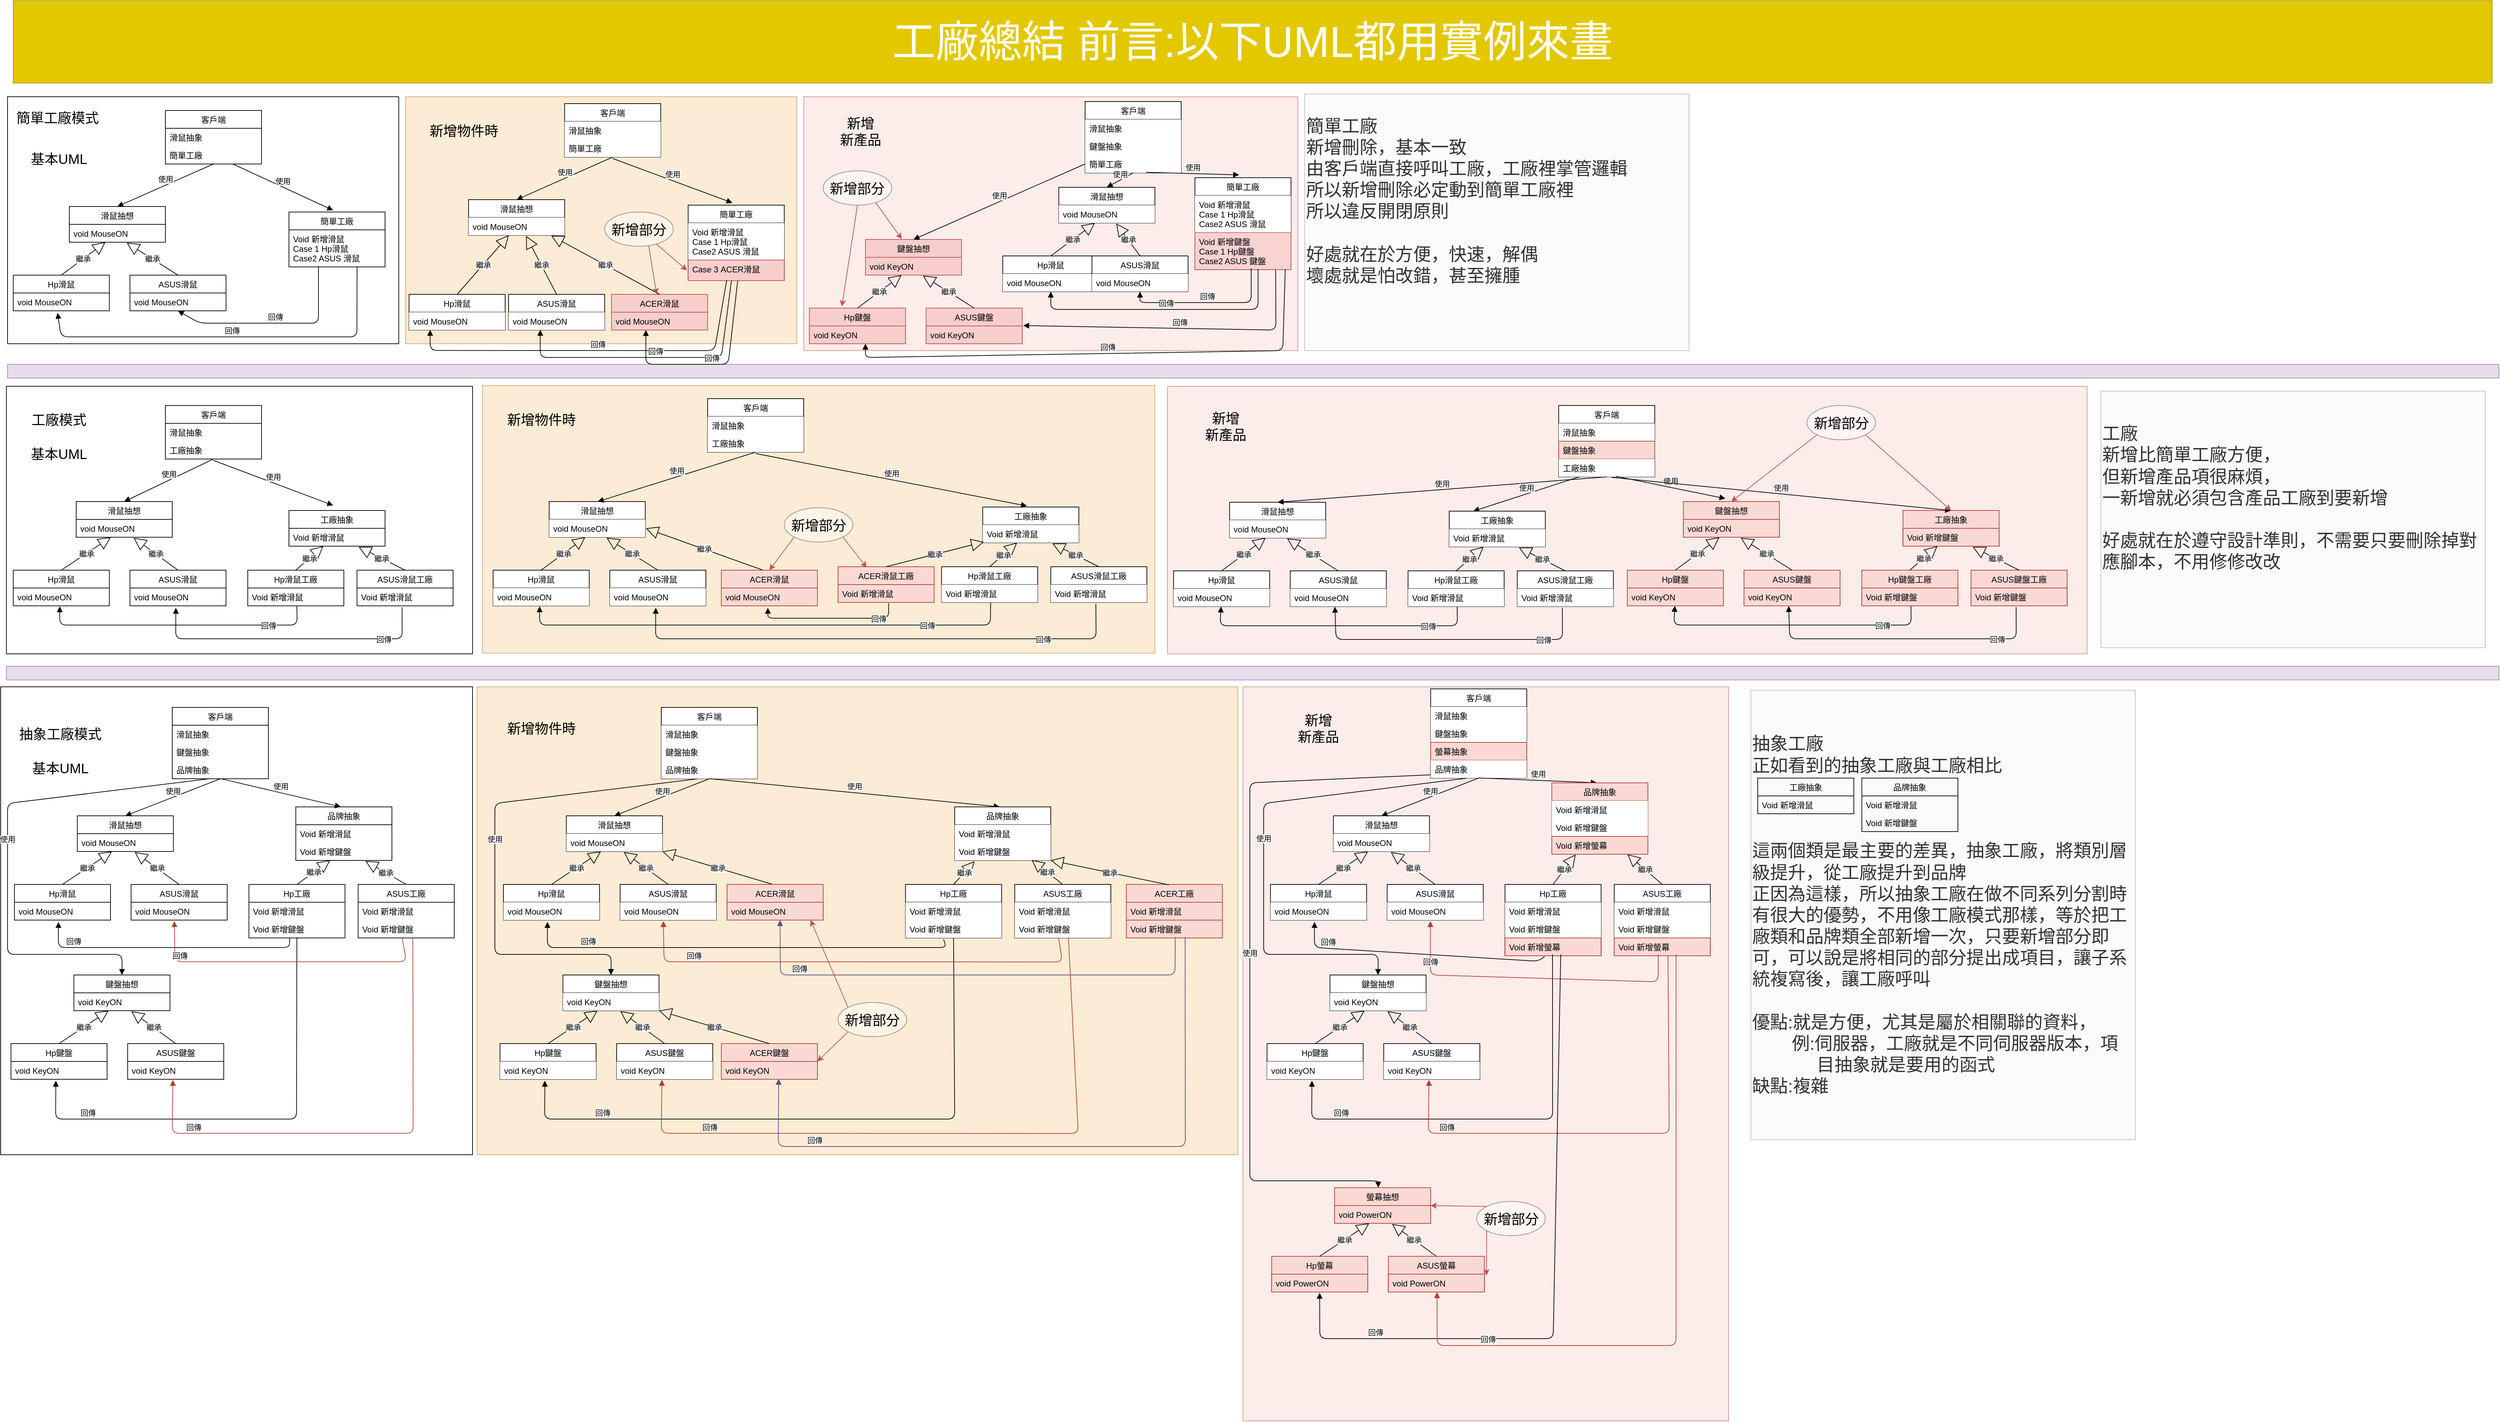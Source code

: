 <mxfile version="12.6.5" type="device"><diagram id="LKOkKcOTby9C4HVfLFux" name="第1頁"><mxGraphModel dx="3460" dy="2023" grid="1" gridSize="10" guides="1" tooltips="1" connect="1" arrows="1" fold="1" page="1" pageScale="1" pageWidth="827" pageHeight="1169" math="0" shadow="0"><root><mxCell id="0"/><mxCell id="1" parent="0"/><mxCell id="XrGUOeQaXKRclQXA7ea2-202" value="" style="rounded=0;whiteSpace=wrap;html=1;fillColor=#fad7ac;strokeColor=#b46504;opacity=50;" vertex="1" parent="1"><mxGeometry x="711.67" y="571" width="980" height="390" as="geometry"/></mxCell><mxCell id="XrGUOeQaXKRclQXA7ea2-120" value="" style="rounded=0;whiteSpace=wrap;html=1;" vertex="1" parent="1"><mxGeometry x="18.33" y="572" width="679.16" height="390" as="geometry"/></mxCell><mxCell id="XrGUOeQaXKRclQXA7ea2-448" value="" style="rounded=0;whiteSpace=wrap;html=1;fillColor=#fad9d5;strokeColor=#ae4132;opacity=50;" vertex="1" parent="1"><mxGeometry x="1710" y="572" width="1340" height="390" as="geometry"/></mxCell><mxCell id="XrGUOeQaXKRclQXA7ea2-47" value="" style="rounded=0;whiteSpace=wrap;html=1;opacity=50;fillColor=#fad7ac;strokeColor=#b46504;" vertex="1" parent="1"><mxGeometry x="600" y="150" width="570" height="360" as="geometry"/></mxCell><mxCell id="XrGUOeQaXKRclQXA7ea2-27" value="" style="rounded=0;whiteSpace=wrap;html=1;" vertex="1" parent="1"><mxGeometry x="20" y="150" width="570" height="360" as="geometry"/></mxCell><mxCell id="ZwBr-6vZlHmY0AA71tdT-2" value="&lt;font style=&quot;font-size: 20px&quot;&gt;簡單工廠模式&lt;/font&gt;" style="text;html=1;strokeColor=none;fillColor=none;align=center;verticalAlign=middle;whiteSpace=wrap;rounded=0;" parent="1" vertex="1"><mxGeometry x="18.33" y="140" width="150" height="80" as="geometry"/></mxCell><mxCell id="XrGUOeQaXKRclQXA7ea2-6" value="&lt;font style=&quot;font-size: 63px&quot;&gt;&lt;font style=&quot;font-size: 63px&quot;&gt;工廠總結&amp;nbsp;&lt;/font&gt;&lt;font style=&quot;font-size: 63px&quot;&gt;前言:以下UML都用實例來畫&lt;/font&gt;&lt;/font&gt;" style="rounded=0;whiteSpace=wrap;html=1;fillColor=#e3c800;strokeColor=#B09500;fontColor=#ffffff;" vertex="1" parent="1"><mxGeometry x="28.33" y="10" width="3611.67" height="120" as="geometry"/></mxCell><mxCell id="XrGUOeQaXKRclQXA7ea2-7" value="客戶端" style="swimlane;fontStyle=0;childLayout=stackLayout;horizontal=1;startSize=26;fillColor=none;horizontalStack=0;resizeParent=1;resizeParentMax=0;resizeLast=0;collapsible=1;marginBottom=0;" vertex="1" parent="1"><mxGeometry x="250" y="170" width="140" height="78" as="geometry"><mxRectangle x="250" y="170" width="70" height="26" as="alternateBounds"/></mxGeometry></mxCell><mxCell id="XrGUOeQaXKRclQXA7ea2-8" value="滑鼠抽象" style="text;strokeColor=none;fillColor=none;align=left;verticalAlign=top;spacingLeft=4;spacingRight=4;overflow=hidden;rotatable=0;points=[[0,0.5],[1,0.5]];portConstraint=eastwest;" vertex="1" parent="XrGUOeQaXKRclQXA7ea2-7"><mxGeometry y="26" width="140" height="26" as="geometry"/></mxCell><mxCell id="XrGUOeQaXKRclQXA7ea2-9" value="簡單工廠" style="text;strokeColor=none;fillColor=none;align=left;verticalAlign=top;spacingLeft=4;spacingRight=4;overflow=hidden;rotatable=0;points=[[0,0.5],[1,0.5]];portConstraint=eastwest;" vertex="1" parent="XrGUOeQaXKRclQXA7ea2-7"><mxGeometry y="52" width="140" height="26" as="geometry"/></mxCell><mxCell id="XrGUOeQaXKRclQXA7ea2-11" value="滑鼠抽想" style="swimlane;fontStyle=0;childLayout=stackLayout;horizontal=1;startSize=26;fillColor=none;horizontalStack=0;resizeParent=1;resizeParentMax=0;resizeLast=0;collapsible=1;marginBottom=0;" vertex="1" parent="1"><mxGeometry x="110" y="310" width="140" height="52" as="geometry"/></mxCell><mxCell id="XrGUOeQaXKRclQXA7ea2-12" value="void MouseON" style="text;strokeColor=none;fillColor=none;align=left;verticalAlign=top;spacingLeft=4;spacingRight=4;overflow=hidden;rotatable=0;points=[[0,0.5],[1,0.5]];portConstraint=eastwest;" vertex="1" parent="XrGUOeQaXKRclQXA7ea2-11"><mxGeometry y="26" width="140" height="26" as="geometry"/></mxCell><mxCell id="XrGUOeQaXKRclQXA7ea2-15" value="簡單工廠" style="swimlane;fontStyle=0;childLayout=stackLayout;horizontal=1;startSize=26;fillColor=none;horizontalStack=0;resizeParent=1;resizeParentMax=0;resizeLast=0;collapsible=1;marginBottom=0;" vertex="1" parent="1"><mxGeometry x="430" y="318" width="140" height="80" as="geometry"/></mxCell><mxCell id="XrGUOeQaXKRclQXA7ea2-16" value="Void 新增滑鼠&#10;Case 1 Hp滑鼠&#10;Case2 ASUS 滑鼠&#10;" style="text;strokeColor=none;fillColor=none;align=left;verticalAlign=top;spacingLeft=4;spacingRight=4;overflow=hidden;rotatable=0;points=[[0,0.5],[1,0.5]];portConstraint=eastwest;" vertex="1" parent="XrGUOeQaXKRclQXA7ea2-15"><mxGeometry y="26" width="140" height="54" as="geometry"/></mxCell><mxCell id="XrGUOeQaXKRclQXA7ea2-18" value="Hp滑鼠" style="swimlane;fontStyle=0;childLayout=stackLayout;horizontal=1;startSize=26;fillColor=none;horizontalStack=0;resizeParent=1;resizeParentMax=0;resizeLast=0;collapsible=1;marginBottom=0;" vertex="1" parent="1"><mxGeometry x="28.33" y="410" width="140" height="52" as="geometry"/></mxCell><mxCell id="XrGUOeQaXKRclQXA7ea2-19" value="void MouseON" style="text;strokeColor=none;fillColor=none;align=left;verticalAlign=top;spacingLeft=4;spacingRight=4;overflow=hidden;rotatable=0;points=[[0,0.5],[1,0.5]];portConstraint=eastwest;" vertex="1" parent="XrGUOeQaXKRclQXA7ea2-18"><mxGeometry y="26" width="140" height="26" as="geometry"/></mxCell><mxCell id="XrGUOeQaXKRclQXA7ea2-20" value="ASUS滑鼠" style="swimlane;fontStyle=0;childLayout=stackLayout;horizontal=1;startSize=26;fillColor=none;horizontalStack=0;resizeParent=1;resizeParentMax=0;resizeLast=0;collapsible=1;marginBottom=0;" vertex="1" parent="1"><mxGeometry x="198.33" y="410" width="140" height="52" as="geometry"/></mxCell><mxCell id="XrGUOeQaXKRclQXA7ea2-21" value="void MouseON" style="text;strokeColor=none;fillColor=none;align=left;verticalAlign=top;spacingLeft=4;spacingRight=4;overflow=hidden;rotatable=0;points=[[0,0.5],[1,0.5]];portConstraint=eastwest;" vertex="1" parent="XrGUOeQaXKRclQXA7ea2-20"><mxGeometry y="26" width="140" height="26" as="geometry"/></mxCell><mxCell id="XrGUOeQaXKRclQXA7ea2-22" value="繼承" style="endArrow=block;endSize=16;endFill=0;html=1;exitX=0.5;exitY=0;exitDx=0;exitDy=0;" edge="1" parent="1" source="XrGUOeQaXKRclQXA7ea2-18" target="XrGUOeQaXKRclQXA7ea2-12"><mxGeometry width="160" relative="1" as="geometry"><mxPoint x="33.33" y="490" as="sourcePoint"/><mxPoint x="163.33" y="353" as="targetPoint"/></mxGeometry></mxCell><mxCell id="XrGUOeQaXKRclQXA7ea2-23" value="繼承" style="endArrow=block;endSize=16;endFill=0;html=1;exitX=0.5;exitY=0;exitDx=0;exitDy=0;entryX=0.598;entryY=1.032;entryDx=0;entryDy=0;entryPerimeter=0;" edge="1" parent="1" source="XrGUOeQaXKRclQXA7ea2-20" target="XrGUOeQaXKRclQXA7ea2-12"><mxGeometry width="160" relative="1" as="geometry"><mxPoint x="253.33" y="410.0" as="sourcePoint"/><mxPoint x="322.767" y="352" as="targetPoint"/></mxGeometry></mxCell><mxCell id="XrGUOeQaXKRclQXA7ea2-24" value="回傳" style="html=1;verticalAlign=bottom;endArrow=block;entryX=0.5;entryY=1;entryDx=0;entryDy=0;exitX=0.307;exitY=0.984;exitDx=0;exitDy=0;exitPerimeter=0;" edge="1" parent="1" source="XrGUOeQaXKRclQXA7ea2-16" target="XrGUOeQaXKRclQXA7ea2-20"><mxGeometry width="80" relative="1" as="geometry"><mxPoint x="20" y="490" as="sourcePoint"/><mxPoint x="100" y="490" as="targetPoint"/><Array as="points"><mxPoint x="473" y="480"/><mxPoint x="300" y="480"/></Array></mxGeometry></mxCell><mxCell id="XrGUOeQaXKRclQXA7ea2-25" value="使用" style="html=1;verticalAlign=bottom;endArrow=block;entryX=0.5;entryY=0;entryDx=0;entryDy=0;exitX=0.5;exitY=1;exitDx=0;exitDy=0;" edge="1" parent="1" source="XrGUOeQaXKRclQXA7ea2-7" target="XrGUOeQaXKRclQXA7ea2-11"><mxGeometry width="80" relative="1" as="geometry"><mxPoint x="430.28" y="363.17" as="sourcePoint"/><mxPoint x="250.0" y="362.002" as="targetPoint"/></mxGeometry></mxCell><mxCell id="XrGUOeQaXKRclQXA7ea2-26" value="使用" style="html=1;verticalAlign=bottom;endArrow=block;entryX=0.46;entryY=-0.031;entryDx=0;entryDy=0;entryPerimeter=0;" edge="1" parent="1" source="XrGUOeQaXKRclQXA7ea2-9" target="XrGUOeQaXKRclQXA7ea2-15"><mxGeometry width="80" relative="1" as="geometry"><mxPoint x="320" y="250" as="sourcePoint"/><mxPoint x="190" y="320" as="targetPoint"/></mxGeometry></mxCell><mxCell id="XrGUOeQaXKRclQXA7ea2-28" value="&lt;font style=&quot;font-size: 20px&quot;&gt;基本UML&lt;/font&gt;" style="text;html=1;strokeColor=none;fillColor=none;align=center;verticalAlign=middle;whiteSpace=wrap;rounded=0;" vertex="1" parent="1"><mxGeometry x="20" y="200" width="150" height="80" as="geometry"/></mxCell><mxCell id="XrGUOeQaXKRclQXA7ea2-29" value="客戶端" style="swimlane;fontStyle=0;childLayout=stackLayout;horizontal=1;startSize=26;horizontalStack=0;resizeParent=1;resizeParentMax=0;resizeLast=0;collapsible=1;marginBottom=0;" vertex="1" parent="1"><mxGeometry x="831.67" y="160" width="140" height="78" as="geometry"/></mxCell><mxCell id="XrGUOeQaXKRclQXA7ea2-30" value="滑鼠抽象" style="text;align=left;verticalAlign=top;spacingLeft=4;spacingRight=4;overflow=hidden;rotatable=0;points=[[0,0.5],[1,0.5]];portConstraint=eastwest;fillColor=#ffffff;" vertex="1" parent="XrGUOeQaXKRclQXA7ea2-29"><mxGeometry y="26" width="140" height="26" as="geometry"/></mxCell><mxCell id="XrGUOeQaXKRclQXA7ea2-31" value="簡單工廠" style="text;align=left;verticalAlign=top;spacingLeft=4;spacingRight=4;overflow=hidden;rotatable=0;points=[[0,0.5],[1,0.5]];portConstraint=eastwest;fillColor=#ffffff;" vertex="1" parent="XrGUOeQaXKRclQXA7ea2-29"><mxGeometry y="52" width="140" height="26" as="geometry"/></mxCell><mxCell id="XrGUOeQaXKRclQXA7ea2-32" value="滑鼠抽想" style="swimlane;fontStyle=0;childLayout=stackLayout;horizontal=1;startSize=26;horizontalStack=0;resizeParent=1;resizeParentMax=0;resizeLast=0;collapsible=1;marginBottom=0;" vertex="1" parent="1"><mxGeometry x="691.67" y="300" width="140" height="52" as="geometry"/></mxCell><mxCell id="XrGUOeQaXKRclQXA7ea2-33" value="void MouseON" style="text;align=left;verticalAlign=top;spacingLeft=4;spacingRight=4;overflow=hidden;rotatable=0;points=[[0,0.5],[1,0.5]];portConstraint=eastwest;fillColor=#ffffff;" vertex="1" parent="XrGUOeQaXKRclQXA7ea2-32"><mxGeometry y="26" width="140" height="26" as="geometry"/></mxCell><mxCell id="XrGUOeQaXKRclQXA7ea2-34" value="簡單工廠" style="swimlane;fontStyle=0;childLayout=stackLayout;horizontal=1;startSize=26;horizontalStack=0;resizeParent=1;resizeParentMax=0;resizeLast=0;collapsible=1;marginBottom=0;" vertex="1" parent="1"><mxGeometry x="1011.67" y="308" width="140" height="110" as="geometry"/></mxCell><mxCell id="XrGUOeQaXKRclQXA7ea2-35" value="Void 新增滑鼠&#10;Case 1 Hp滑鼠&#10;Case2 ASUS 滑鼠&#10;&#10;" style="text;align=left;verticalAlign=top;spacingLeft=4;spacingRight=4;overflow=hidden;rotatable=0;points=[[0,0.5],[1,0.5]];portConstraint=eastwest;fillColor=#ffffff;" vertex="1" parent="XrGUOeQaXKRclQXA7ea2-34"><mxGeometry y="26" width="140" height="54" as="geometry"/></mxCell><mxCell id="XrGUOeQaXKRclQXA7ea2-57" value="Case 3 ACER滑鼠&#10;" style="text;align=left;verticalAlign=top;spacingLeft=4;spacingRight=4;overflow=hidden;rotatable=0;points=[[0,0.5],[1,0.5]];portConstraint=eastwest;fillColor=#f8cecc;strokeColor=#b85450;" vertex="1" parent="XrGUOeQaXKRclQXA7ea2-34"><mxGeometry y="80" width="140" height="30" as="geometry"/></mxCell><mxCell id="XrGUOeQaXKRclQXA7ea2-36" value="Hp滑鼠" style="swimlane;fontStyle=0;childLayout=stackLayout;horizontal=1;startSize=26;horizontalStack=0;resizeParent=1;resizeParentMax=0;resizeLast=0;collapsible=1;marginBottom=0;" vertex="1" parent="1"><mxGeometry x="605" y="438" width="140" height="52" as="geometry"/></mxCell><mxCell id="XrGUOeQaXKRclQXA7ea2-37" value="void MouseON" style="text;align=left;verticalAlign=top;spacingLeft=4;spacingRight=4;overflow=hidden;rotatable=0;points=[[0,0.5],[1,0.5]];portConstraint=eastwest;fillColor=#ffffff;" vertex="1" parent="XrGUOeQaXKRclQXA7ea2-36"><mxGeometry y="26" width="140" height="26" as="geometry"/></mxCell><mxCell id="XrGUOeQaXKRclQXA7ea2-38" value="ASUS滑鼠" style="swimlane;fontStyle=0;childLayout=stackLayout;horizontal=1;startSize=26;horizontalStack=0;resizeParent=1;resizeParentMax=0;resizeLast=0;collapsible=1;marginBottom=0;" vertex="1" parent="1"><mxGeometry x="750" y="438" width="140" height="52" as="geometry"/></mxCell><mxCell id="XrGUOeQaXKRclQXA7ea2-39" value="void MouseON" style="text;align=left;verticalAlign=top;spacingLeft=4;spacingRight=4;overflow=hidden;rotatable=0;points=[[0,0.5],[1,0.5]];portConstraint=eastwest;fillColor=#ffffff;" vertex="1" parent="XrGUOeQaXKRclQXA7ea2-38"><mxGeometry y="26" width="140" height="26" as="geometry"/></mxCell><mxCell id="XrGUOeQaXKRclQXA7ea2-40" value="繼承" style="endArrow=block;endSize=16;endFill=0;html=1;exitX=0.5;exitY=0;exitDx=0;exitDy=0;" edge="1" source="XrGUOeQaXKRclQXA7ea2-36" target="XrGUOeQaXKRclQXA7ea2-33" parent="1"><mxGeometry width="160" relative="1" as="geometry"><mxPoint x="615" y="480" as="sourcePoint"/><mxPoint x="745" y="343" as="targetPoint"/></mxGeometry></mxCell><mxCell id="XrGUOeQaXKRclQXA7ea2-41" value="繼承" style="endArrow=block;endSize=16;endFill=0;html=1;exitX=0.5;exitY=0;exitDx=0;exitDy=0;entryX=0.598;entryY=1.032;entryDx=0;entryDy=0;entryPerimeter=0;shadow=0;" edge="1" source="XrGUOeQaXKRclQXA7ea2-38" target="XrGUOeQaXKRclQXA7ea2-33" parent="1"><mxGeometry width="160" relative="1" as="geometry"><mxPoint x="835" y="400.0" as="sourcePoint"/><mxPoint x="904.437" y="342" as="targetPoint"/></mxGeometry></mxCell><mxCell id="XrGUOeQaXKRclQXA7ea2-43" value="使用" style="html=1;verticalAlign=bottom;endArrow=block;entryX=0.5;entryY=0;entryDx=0;entryDy=0;exitX=0.5;exitY=1;exitDx=0;exitDy=0;" edge="1" source="XrGUOeQaXKRclQXA7ea2-29" target="XrGUOeQaXKRclQXA7ea2-32" parent="1"><mxGeometry width="80" relative="1" as="geometry"><mxPoint x="1011.95" y="353.17" as="sourcePoint"/><mxPoint x="831.67" y="352.002" as="targetPoint"/></mxGeometry></mxCell><mxCell id="XrGUOeQaXKRclQXA7ea2-44" value="使用" style="html=1;verticalAlign=bottom;endArrow=block;entryX=0.46;entryY=-0.031;entryDx=0;entryDy=0;entryPerimeter=0;" edge="1" target="XrGUOeQaXKRclQXA7ea2-34" parent="1"><mxGeometry width="80" relative="1" as="geometry"><mxPoint x="901.67" y="240" as="sourcePoint"/><mxPoint x="771.67" y="310" as="targetPoint"/></mxGeometry></mxCell><mxCell id="XrGUOeQaXKRclQXA7ea2-49" value="&lt;span style=&quot;font-size: 20px&quot;&gt;新增物件時&lt;/span&gt;" style="text;html=1;strokeColor=none;fillColor=none;align=center;verticalAlign=middle;whiteSpace=wrap;rounded=0;" vertex="1" parent="1"><mxGeometry x="610" y="159" width="150" height="80" as="geometry"/></mxCell><mxCell id="XrGUOeQaXKRclQXA7ea2-50" value="ACER滑鼠" style="swimlane;fontStyle=0;childLayout=stackLayout;horizontal=1;startSize=26;horizontalStack=0;resizeParent=1;resizeParentMax=0;resizeLast=0;collapsible=1;marginBottom=0;fillColor=#f8cecc;strokeColor=#b85450;" vertex="1" parent="1"><mxGeometry x="900" y="438" width="140" height="52" as="geometry"/></mxCell><mxCell id="XrGUOeQaXKRclQXA7ea2-51" value="void MouseON" style="text;align=left;verticalAlign=top;spacingLeft=4;spacingRight=4;overflow=hidden;rotatable=0;points=[[0,0.5],[1,0.5]];portConstraint=eastwest;fillColor=#f8cecc;strokeColor=#b85450;" vertex="1" parent="XrGUOeQaXKRclQXA7ea2-50"><mxGeometry y="26" width="140" height="26" as="geometry"/></mxCell><mxCell id="XrGUOeQaXKRclQXA7ea2-56" value="繼承" style="endArrow=block;endSize=16;endFill=0;html=1;entryX=0.861;entryY=1.017;entryDx=0;entryDy=0;entryPerimeter=0;shadow=0;exitX=0.5;exitY=0;exitDx=0;exitDy=0;" edge="1" parent="1" source="XrGUOeQaXKRclQXA7ea2-50" target="XrGUOeQaXKRclQXA7ea2-33"><mxGeometry width="160" relative="1" as="geometry"><mxPoint x="950" y="400" as="sourcePoint"/><mxPoint x="845.39" y="352.832" as="targetPoint"/></mxGeometry></mxCell><mxCell id="XrGUOeQaXKRclQXA7ea2-61" value="&lt;font style=&quot;font-size: 26px ; line-height: 120%&quot;&gt;簡單工廠&lt;br&gt;新增刪除，基本一致&lt;br&gt;由客戶端直接呼叫工廠，工廠裡掌管邏輯&lt;br&gt;所以新增刪除必定動到簡單工廠裡&lt;br&gt;所以違反開閉原則&lt;br&gt;&lt;br&gt;好處就在於方便，快速，解偶&lt;br&gt;壞處就是怕改錯，甚至擁腫&lt;br&gt;&lt;br&gt;&lt;br&gt;&lt;/font&gt;" style="rounded=0;whiteSpace=wrap;html=1;opacity=40;fillColor=#f5f5f5;strokeColor=#666666;fontColor=#333333;align=left;" vertex="1" parent="1"><mxGeometry x="1910" y="146" width="560" height="374" as="geometry"/></mxCell><mxCell id="XrGUOeQaXKRclQXA7ea2-62" value="" style="rounded=0;whiteSpace=wrap;html=1;fillColor=#fad9d5;strokeColor=#ae4132;opacity=50;" vertex="1" parent="1"><mxGeometry x="1180" y="150" width="720" height="370" as="geometry"/></mxCell><mxCell id="XrGUOeQaXKRclQXA7ea2-63" value="客戶端" style="swimlane;fontStyle=0;childLayout=stackLayout;horizontal=1;startSize=26;horizontalStack=0;resizeParent=1;resizeParentMax=0;resizeLast=0;collapsible=1;marginBottom=0;" vertex="1" parent="1"><mxGeometry x="1590" y="157" width="140" height="104" as="geometry"/></mxCell><mxCell id="XrGUOeQaXKRclQXA7ea2-64" value="滑鼠抽象" style="text;align=left;verticalAlign=top;spacingLeft=4;spacingRight=4;overflow=hidden;rotatable=0;points=[[0,0.5],[1,0.5]];portConstraint=eastwest;fillColor=#ffffff;" vertex="1" parent="XrGUOeQaXKRclQXA7ea2-63"><mxGeometry y="26" width="140" height="26" as="geometry"/></mxCell><mxCell id="XrGUOeQaXKRclQXA7ea2-99" value="鍵盤抽象" style="text;align=left;verticalAlign=top;spacingLeft=4;spacingRight=4;overflow=hidden;rotatable=0;points=[[0,0.5],[1,0.5]];portConstraint=eastwest;fillColor=#ffffff;" vertex="1" parent="XrGUOeQaXKRclQXA7ea2-63"><mxGeometry y="52" width="140" height="26" as="geometry"/></mxCell><mxCell id="XrGUOeQaXKRclQXA7ea2-65" value="簡單工廠" style="text;align=left;verticalAlign=top;spacingLeft=4;spacingRight=4;overflow=hidden;rotatable=0;points=[[0,0.5],[1,0.5]];portConstraint=eastwest;fillColor=#ffffff;" vertex="1" parent="XrGUOeQaXKRclQXA7ea2-63"><mxGeometry y="78" width="140" height="26" as="geometry"/></mxCell><mxCell id="XrGUOeQaXKRclQXA7ea2-66" value="滑鼠抽想" style="swimlane;fontStyle=0;childLayout=stackLayout;horizontal=1;startSize=26;horizontalStack=0;resizeParent=1;resizeParentMax=0;resizeLast=0;collapsible=1;marginBottom=0;" vertex="1" parent="1"><mxGeometry x="1551.67" y="282" width="140" height="52" as="geometry"/></mxCell><mxCell id="XrGUOeQaXKRclQXA7ea2-67" value="void MouseON" style="text;align=left;verticalAlign=top;spacingLeft=4;spacingRight=4;overflow=hidden;rotatable=0;points=[[0,0.5],[1,0.5]];portConstraint=eastwest;fillColor=#ffffff;" vertex="1" parent="XrGUOeQaXKRclQXA7ea2-66"><mxGeometry y="26" width="140" height="26" as="geometry"/></mxCell><mxCell id="XrGUOeQaXKRclQXA7ea2-68" value="簡單工廠" style="swimlane;fontStyle=0;childLayout=stackLayout;horizontal=1;startSize=26;horizontalStack=0;resizeParent=1;resizeParentMax=0;resizeLast=0;collapsible=1;marginBottom=0;" vertex="1" parent="1"><mxGeometry x="1750" y="268" width="140" height="134" as="geometry"/></mxCell><mxCell id="XrGUOeQaXKRclQXA7ea2-69" value="Void 新增滑鼠&#10;Case 1 Hp滑鼠&#10;Case2 ASUS 滑鼠&#10;" style="text;align=left;verticalAlign=top;spacingLeft=4;spacingRight=4;overflow=hidden;rotatable=0;points=[[0,0.5],[1,0.5]];portConstraint=eastwest;fillColor=#ffffff;" vertex="1" parent="XrGUOeQaXKRclQXA7ea2-68"><mxGeometry y="26" width="140" height="54" as="geometry"/></mxCell><mxCell id="XrGUOeQaXKRclQXA7ea2-90" value="Void 新增鍵盤&#10;Case 1 Hp鍵盤&#10;Case2 ASUS 鍵盤" style="text;align=left;verticalAlign=top;spacingLeft=4;spacingRight=4;overflow=hidden;rotatable=0;points=[[0,0.5],[1,0.5]];portConstraint=eastwest;fillColor=#f8cecc;strokeColor=#b85450;opacity=80;" vertex="1" parent="XrGUOeQaXKRclQXA7ea2-68"><mxGeometry y="80" width="140" height="54" as="geometry"/></mxCell><mxCell id="XrGUOeQaXKRclQXA7ea2-70" value="Hp滑鼠" style="swimlane;fontStyle=0;childLayout=stackLayout;horizontal=1;startSize=26;horizontalStack=0;resizeParent=1;resizeParentMax=0;resizeLast=0;collapsible=1;marginBottom=0;" vertex="1" parent="1"><mxGeometry x="1470" y="382" width="140" height="52" as="geometry"/></mxCell><mxCell id="XrGUOeQaXKRclQXA7ea2-71" value="void MouseON" style="text;align=left;verticalAlign=top;spacingLeft=4;spacingRight=4;overflow=hidden;rotatable=0;points=[[0,0.5],[1,0.5]];portConstraint=eastwest;fillColor=#ffffff;" vertex="1" parent="XrGUOeQaXKRclQXA7ea2-70"><mxGeometry y="26" width="140" height="26" as="geometry"/></mxCell><mxCell id="XrGUOeQaXKRclQXA7ea2-72" value="ASUS滑鼠" style="swimlane;fontStyle=0;childLayout=stackLayout;horizontal=1;startSize=26;horizontalStack=0;resizeParent=1;resizeParentMax=0;resizeLast=0;collapsible=1;marginBottom=0;" vertex="1" parent="1"><mxGeometry x="1600" y="382" width="140" height="52" as="geometry"/></mxCell><mxCell id="XrGUOeQaXKRclQXA7ea2-73" value="void MouseON" style="text;align=left;verticalAlign=top;spacingLeft=4;spacingRight=4;overflow=hidden;rotatable=0;points=[[0,0.5],[1,0.5]];portConstraint=eastwest;fillColor=#ffffff;" vertex="1" parent="XrGUOeQaXKRclQXA7ea2-72"><mxGeometry y="26" width="140" height="26" as="geometry"/></mxCell><mxCell id="XrGUOeQaXKRclQXA7ea2-74" value="繼承" style="endArrow=block;endSize=16;endFill=0;html=1;exitX=0.5;exitY=0;exitDx=0;exitDy=0;" edge="1" source="XrGUOeQaXKRclQXA7ea2-70" target="XrGUOeQaXKRclQXA7ea2-67" parent="1"><mxGeometry width="160" relative="1" as="geometry"><mxPoint x="1475" y="462" as="sourcePoint"/><mxPoint x="1605" y="325" as="targetPoint"/></mxGeometry></mxCell><mxCell id="XrGUOeQaXKRclQXA7ea2-75" value="繼承" style="endArrow=block;endSize=16;endFill=0;html=1;exitX=0.5;exitY=0;exitDx=0;exitDy=0;entryX=0.598;entryY=1.032;entryDx=0;entryDy=0;entryPerimeter=0;" edge="1" source="XrGUOeQaXKRclQXA7ea2-72" target="XrGUOeQaXKRclQXA7ea2-67" parent="1"><mxGeometry width="160" relative="1" as="geometry"><mxPoint x="1695" y="382.0" as="sourcePoint"/><mxPoint x="1764.437" y="324" as="targetPoint"/></mxGeometry></mxCell><mxCell id="XrGUOeQaXKRclQXA7ea2-77" value="使用" style="html=1;verticalAlign=bottom;endArrow=block;entryX=0.5;entryY=0;entryDx=0;entryDy=0;exitX=0.5;exitY=1;exitDx=0;exitDy=0;" edge="1" source="XrGUOeQaXKRclQXA7ea2-63" target="XrGUOeQaXKRclQXA7ea2-66" parent="1"><mxGeometry width="80" relative="1" as="geometry"><mxPoint x="1590.28" y="363.17" as="sourcePoint"/><mxPoint x="1410" y="362.002" as="targetPoint"/></mxGeometry></mxCell><mxCell id="XrGUOeQaXKRclQXA7ea2-78" value="使用" style="html=1;verticalAlign=bottom;endArrow=block;entryX=0.46;entryY=-0.031;entryDx=0;entryDy=0;entryPerimeter=0;exitX=0.636;exitY=0.966;exitDx=0;exitDy=0;exitPerimeter=0;" edge="1" target="XrGUOeQaXKRclQXA7ea2-68" parent="1" source="XrGUOeQaXKRclQXA7ea2-65"><mxGeometry width="80" relative="1" as="geometry"><mxPoint x="1480" y="250" as="sourcePoint"/><mxPoint x="1350" y="320" as="targetPoint"/></mxGeometry></mxCell><mxCell id="XrGUOeQaXKRclQXA7ea2-79" value="&lt;span style=&quot;font-size: 20px&quot;&gt;新增&lt;br&gt;新產品&lt;/span&gt;" style="text;html=1;strokeColor=none;fillColor=none;align=center;verticalAlign=middle;whiteSpace=wrap;rounded=0;" vertex="1" parent="1"><mxGeometry x="1188.33" y="160" width="150" height="80" as="geometry"/></mxCell><mxCell id="XrGUOeQaXKRclQXA7ea2-80" value="鍵盤抽想" style="swimlane;fontStyle=0;childLayout=stackLayout;horizontal=1;startSize=26;horizontalStack=0;resizeParent=1;resizeParentMax=0;resizeLast=0;collapsible=1;marginBottom=0;fillColor=#f8cecc;strokeColor=#b85450;" vertex="1" parent="1"><mxGeometry x="1270" y="358" width="140" height="52" as="geometry"/></mxCell><mxCell id="XrGUOeQaXKRclQXA7ea2-81" value="void KeyON" style="text;align=left;verticalAlign=top;spacingLeft=4;spacingRight=4;overflow=hidden;rotatable=0;points=[[0,0.5],[1,0.5]];portConstraint=eastwest;fillColor=#f8cecc;strokeColor=#b85450;" vertex="1" parent="XrGUOeQaXKRclQXA7ea2-80"><mxGeometry y="26" width="140" height="26" as="geometry"/></mxCell><mxCell id="XrGUOeQaXKRclQXA7ea2-82" value="Hp鍵盤" style="swimlane;fontStyle=0;childLayout=stackLayout;horizontal=1;startSize=26;horizontalStack=0;resizeParent=1;resizeParentMax=0;resizeLast=0;collapsible=1;marginBottom=0;fillColor=#f8cecc;strokeColor=#b85450;" vertex="1" parent="1"><mxGeometry x="1188.33" y="458" width="140" height="52" as="geometry"/></mxCell><mxCell id="XrGUOeQaXKRclQXA7ea2-83" value="void KeyON" style="text;strokeColor=#b85450;fillColor=#f8cecc;align=left;verticalAlign=top;spacingLeft=4;spacingRight=4;overflow=hidden;rotatable=0;points=[[0,0.5],[1,0.5]];portConstraint=eastwest;" vertex="1" parent="XrGUOeQaXKRclQXA7ea2-82"><mxGeometry y="26" width="140" height="26" as="geometry"/></mxCell><mxCell id="XrGUOeQaXKRclQXA7ea2-84" value="ASUS鍵盤" style="swimlane;fontStyle=0;childLayout=stackLayout;horizontal=1;startSize=26;horizontalStack=0;resizeParent=1;resizeParentMax=0;resizeLast=0;collapsible=1;marginBottom=0;fillColor=#f8cecc;strokeColor=#b85450;" vertex="1" parent="1"><mxGeometry x="1358.33" y="458" width="140" height="52" as="geometry"/></mxCell><mxCell id="XrGUOeQaXKRclQXA7ea2-85" value="void KeyON" style="text;align=left;verticalAlign=top;spacingLeft=4;spacingRight=4;overflow=hidden;rotatable=0;points=[[0,0.5],[1,0.5]];portConstraint=eastwest;fillColor=#f8cecc;strokeColor=#b85450;" vertex="1" parent="XrGUOeQaXKRclQXA7ea2-84"><mxGeometry y="26" width="140" height="26" as="geometry"/></mxCell><mxCell id="XrGUOeQaXKRclQXA7ea2-86" value="繼承" style="endArrow=block;endSize=16;endFill=0;html=1;exitX=0.5;exitY=0;exitDx=0;exitDy=0;" edge="1" source="XrGUOeQaXKRclQXA7ea2-82" target="XrGUOeQaXKRclQXA7ea2-81" parent="1"><mxGeometry width="160" relative="1" as="geometry"><mxPoint x="1193.33" y="538" as="sourcePoint"/><mxPoint x="1323.33" y="401" as="targetPoint"/></mxGeometry></mxCell><mxCell id="XrGUOeQaXKRclQXA7ea2-87" value="繼承" style="endArrow=block;endSize=16;endFill=0;html=1;exitX=0.5;exitY=0;exitDx=0;exitDy=0;entryX=0.598;entryY=1.032;entryDx=0;entryDy=0;entryPerimeter=0;" edge="1" source="XrGUOeQaXKRclQXA7ea2-84" target="XrGUOeQaXKRclQXA7ea2-81" parent="1"><mxGeometry width="160" relative="1" as="geometry"><mxPoint x="1413.33" y="458.0" as="sourcePoint"/><mxPoint x="1482.767" y="400" as="targetPoint"/></mxGeometry></mxCell><mxCell id="XrGUOeQaXKRclQXA7ea2-88" value="使用" style="html=1;verticalAlign=bottom;endArrow=block;entryX=0.5;entryY=0;entryDx=0;entryDy=0;exitX=0;exitY=0.5;exitDx=0;exitDy=0;" edge="1" parent="1" source="XrGUOeQaXKRclQXA7ea2-65" target="XrGUOeQaXKRclQXA7ea2-80"><mxGeometry width="80" relative="1" as="geometry"><mxPoint x="1670" y="250" as="sourcePoint"/><mxPoint x="1591.67" y="292" as="targetPoint"/></mxGeometry></mxCell><mxCell id="XrGUOeQaXKRclQXA7ea2-100" value="" style="rounded=0;whiteSpace=wrap;html=1;fillColor=#e1d5e7;opacity=80;strokeColor=#9673a6;" vertex="1" parent="1"><mxGeometry x="20" y="540" width="3630" height="20" as="geometry"/></mxCell><mxCell id="XrGUOeQaXKRclQXA7ea2-103" value="客戶端" style="swimlane;fontStyle=0;childLayout=stackLayout;horizontal=1;startSize=26;fillColor=none;horizontalStack=0;resizeParent=1;resizeParentMax=0;resizeLast=0;collapsible=1;marginBottom=0;" vertex="1" parent="1"><mxGeometry x="250" y="600" width="140" height="78" as="geometry"/></mxCell><mxCell id="XrGUOeQaXKRclQXA7ea2-104" value="滑鼠抽象" style="text;strokeColor=none;fillColor=none;align=left;verticalAlign=top;spacingLeft=4;spacingRight=4;overflow=hidden;rotatable=0;points=[[0,0.5],[1,0.5]];portConstraint=eastwest;" vertex="1" parent="XrGUOeQaXKRclQXA7ea2-103"><mxGeometry y="26" width="140" height="26" as="geometry"/></mxCell><mxCell id="XrGUOeQaXKRclQXA7ea2-105" value="工廠抽象" style="text;strokeColor=none;fillColor=none;align=left;verticalAlign=top;spacingLeft=4;spacingRight=4;overflow=hidden;rotatable=0;points=[[0,0.5],[1,0.5]];portConstraint=eastwest;" vertex="1" parent="XrGUOeQaXKRclQXA7ea2-103"><mxGeometry y="52" width="140" height="26" as="geometry"/></mxCell><mxCell id="XrGUOeQaXKRclQXA7ea2-106" value="滑鼠抽想" style="swimlane;fontStyle=0;childLayout=stackLayout;horizontal=1;startSize=26;fillColor=none;horizontalStack=0;resizeParent=1;resizeParentMax=0;resizeLast=0;collapsible=1;marginBottom=0;" vertex="1" parent="1"><mxGeometry x="120" y="740" width="140" height="52" as="geometry"/></mxCell><mxCell id="XrGUOeQaXKRclQXA7ea2-107" value="void MouseON" style="text;strokeColor=none;fillColor=none;align=left;verticalAlign=top;spacingLeft=4;spacingRight=4;overflow=hidden;rotatable=0;points=[[0,0.5],[1,0.5]];portConstraint=eastwest;" vertex="1" parent="XrGUOeQaXKRclQXA7ea2-106"><mxGeometry y="26" width="140" height="26" as="geometry"/></mxCell><mxCell id="XrGUOeQaXKRclQXA7ea2-110" value="Hp滑鼠" style="swimlane;fontStyle=0;childLayout=stackLayout;horizontal=1;startSize=26;fillColor=none;horizontalStack=0;resizeParent=1;resizeParentMax=0;resizeLast=0;collapsible=1;marginBottom=0;" vertex="1" parent="1"><mxGeometry x="28.33" y="840" width="140" height="52" as="geometry"/></mxCell><mxCell id="XrGUOeQaXKRclQXA7ea2-111" value="void MouseON" style="text;strokeColor=none;fillColor=none;align=left;verticalAlign=top;spacingLeft=4;spacingRight=4;overflow=hidden;rotatable=0;points=[[0,0.5],[1,0.5]];portConstraint=eastwest;" vertex="1" parent="XrGUOeQaXKRclQXA7ea2-110"><mxGeometry y="26" width="140" height="26" as="geometry"/></mxCell><mxCell id="XrGUOeQaXKRclQXA7ea2-112" value="ASUS滑鼠" style="swimlane;fontStyle=0;childLayout=stackLayout;horizontal=1;startSize=26;fillColor=none;horizontalStack=0;resizeParent=1;resizeParentMax=0;resizeLast=0;collapsible=1;marginBottom=0;" vertex="1" parent="1"><mxGeometry x="198.33" y="840" width="140" height="52" as="geometry"/></mxCell><mxCell id="XrGUOeQaXKRclQXA7ea2-113" value="void MouseON" style="text;strokeColor=none;fillColor=none;align=left;verticalAlign=top;spacingLeft=4;spacingRight=4;overflow=hidden;rotatable=0;points=[[0,0.5],[1,0.5]];portConstraint=eastwest;" vertex="1" parent="XrGUOeQaXKRclQXA7ea2-112"><mxGeometry y="26" width="140" height="26" as="geometry"/></mxCell><mxCell id="XrGUOeQaXKRclQXA7ea2-114" value="繼承" style="endArrow=block;endSize=16;endFill=0;html=1;exitX=0.5;exitY=0;exitDx=0;exitDy=0;" edge="1" source="XrGUOeQaXKRclQXA7ea2-110" target="XrGUOeQaXKRclQXA7ea2-107" parent="1"><mxGeometry width="160" relative="1" as="geometry"><mxPoint x="33.33" y="920" as="sourcePoint"/><mxPoint x="163.33" y="783" as="targetPoint"/></mxGeometry></mxCell><mxCell id="XrGUOeQaXKRclQXA7ea2-115" value="繼承" style="endArrow=block;endSize=16;endFill=0;html=1;exitX=0.5;exitY=0;exitDx=0;exitDy=0;entryX=0.598;entryY=1.032;entryDx=0;entryDy=0;entryPerimeter=0;" edge="1" source="XrGUOeQaXKRclQXA7ea2-112" target="XrGUOeQaXKRclQXA7ea2-107" parent="1"><mxGeometry width="160" relative="1" as="geometry"><mxPoint x="253.33" y="840.0" as="sourcePoint"/><mxPoint x="322.767" y="782" as="targetPoint"/></mxGeometry></mxCell><mxCell id="XrGUOeQaXKRclQXA7ea2-117" value="使用" style="html=1;verticalAlign=bottom;endArrow=block;entryX=0.5;entryY=0;entryDx=0;entryDy=0;exitX=0.5;exitY=1;exitDx=0;exitDy=0;" edge="1" source="XrGUOeQaXKRclQXA7ea2-103" target="XrGUOeQaXKRclQXA7ea2-106" parent="1"><mxGeometry width="80" relative="1" as="geometry"><mxPoint x="430.28" y="793.17" as="sourcePoint"/><mxPoint x="250.0" y="792.002" as="targetPoint"/></mxGeometry></mxCell><mxCell id="XrGUOeQaXKRclQXA7ea2-118" value="使用" style="html=1;verticalAlign=bottom;endArrow=block;entryX=0.46;entryY=-0.031;entryDx=0;entryDy=0;entryPerimeter=0;" edge="1" parent="1"><mxGeometry width="80" relative="1" as="geometry"><mxPoint x="320" y="680" as="sourcePoint"/><mxPoint x="494.4" y="745.52" as="targetPoint"/></mxGeometry></mxCell><mxCell id="XrGUOeQaXKRclQXA7ea2-119" value="&lt;font style=&quot;font-size: 20px&quot;&gt;基本UML&lt;/font&gt;" style="text;html=1;strokeColor=none;fillColor=none;align=center;verticalAlign=middle;whiteSpace=wrap;rounded=0;" vertex="1" parent="1"><mxGeometry x="20" y="630" width="150" height="80" as="geometry"/></mxCell><mxCell id="XrGUOeQaXKRclQXA7ea2-121" value="&lt;font style=&quot;font-size: 20px&quot;&gt;工廠模式&lt;/font&gt;" style="text;html=1;strokeColor=none;fillColor=none;align=center;verticalAlign=middle;whiteSpace=wrap;rounded=0;" vertex="1" parent="1"><mxGeometry x="20" y="580" width="150" height="80" as="geometry"/></mxCell><mxCell id="XrGUOeQaXKRclQXA7ea2-127" value="工廠抽象" style="swimlane;fontStyle=0;childLayout=stackLayout;horizontal=1;startSize=26;fillColor=none;horizontalStack=0;resizeParent=1;resizeParentMax=0;resizeLast=0;collapsible=1;marginBottom=0;" vertex="1" parent="1"><mxGeometry x="430" y="753" width="140" height="52" as="geometry"/></mxCell><mxCell id="XrGUOeQaXKRclQXA7ea2-158" value="Void 新增滑鼠" style="text;strokeColor=none;fillColor=none;align=left;verticalAlign=top;spacingLeft=4;spacingRight=4;overflow=hidden;rotatable=0;points=[[0,0.5],[1,0.5]];portConstraint=eastwest;" vertex="1" parent="XrGUOeQaXKRclQXA7ea2-127"><mxGeometry y="26" width="140" height="26" as="geometry"/></mxCell><mxCell id="XrGUOeQaXKRclQXA7ea2-159" value="ASUS滑鼠工廠" style="swimlane;fontStyle=0;childLayout=stackLayout;horizontal=1;startSize=26;fillColor=none;horizontalStack=0;resizeParent=1;resizeParentMax=0;resizeLast=0;collapsible=1;marginBottom=0;" vertex="1" parent="1"><mxGeometry x="529.16" y="840" width="140" height="52" as="geometry"/></mxCell><mxCell id="XrGUOeQaXKRclQXA7ea2-160" value="Void 新增滑鼠" style="text;strokeColor=none;fillColor=none;align=left;verticalAlign=top;spacingLeft=4;spacingRight=4;overflow=hidden;rotatable=0;points=[[0,0.5],[1,0.5]];portConstraint=eastwest;" vertex="1" parent="XrGUOeQaXKRclQXA7ea2-159"><mxGeometry y="26" width="140" height="26" as="geometry"/></mxCell><mxCell id="XrGUOeQaXKRclQXA7ea2-161" value="Hp滑鼠工廠" style="swimlane;fontStyle=0;childLayout=stackLayout;horizontal=1;startSize=26;fillColor=none;horizontalStack=0;resizeParent=1;resizeParentMax=0;resizeLast=0;collapsible=1;marginBottom=0;" vertex="1" parent="1"><mxGeometry x="370.0" y="840" width="140" height="52" as="geometry"/></mxCell><mxCell id="XrGUOeQaXKRclQXA7ea2-162" value="Void 新增滑鼠" style="text;strokeColor=none;fillColor=none;align=left;verticalAlign=top;spacingLeft=4;spacingRight=4;overflow=hidden;rotatable=0;points=[[0,0.5],[1,0.5]];portConstraint=eastwest;" vertex="1" parent="XrGUOeQaXKRclQXA7ea2-161"><mxGeometry y="26" width="140" height="26" as="geometry"/></mxCell><mxCell id="XrGUOeQaXKRclQXA7ea2-163" value="繼承" style="endArrow=block;endSize=16;endFill=0;html=1;exitX=0.5;exitY=0;exitDx=0;exitDy=0;entryX=0.358;entryY=0.995;entryDx=0;entryDy=0;entryPerimeter=0;" edge="1" parent="1" source="XrGUOeQaXKRclQXA7ea2-161" target="XrGUOeQaXKRclQXA7ea2-158"><mxGeometry width="160" relative="1" as="geometry"><mxPoint x="450.0" y="853" as="sourcePoint"/><mxPoint x="514.265" y="805" as="targetPoint"/></mxGeometry></mxCell><mxCell id="XrGUOeQaXKRclQXA7ea2-164" value="繼承" style="endArrow=block;endSize=16;endFill=0;html=1;exitX=0.5;exitY=0;exitDx=0;exitDy=0;entryX=0.725;entryY=1.037;entryDx=0;entryDy=0;entryPerimeter=0;" edge="1" parent="1" source="XrGUOeQaXKRclQXA7ea2-159" target="XrGUOeQaXKRclQXA7ea2-158"><mxGeometry width="160" relative="1" as="geometry"><mxPoint x="620" y="853" as="sourcePoint"/><mxPoint x="545.39" y="805.832" as="targetPoint"/></mxGeometry></mxCell><mxCell id="XrGUOeQaXKRclQXA7ea2-167" value="回傳" style="html=1;verticalAlign=bottom;endArrow=block;entryX=0.478;entryY=1.023;entryDx=0;entryDy=0;entryPerimeter=0;exitX=0.511;exitY=1.023;exitDx=0;exitDy=0;exitPerimeter=0;" edge="1" parent="1" source="XrGUOeQaXKRclQXA7ea2-162"><mxGeometry x="-0.654" y="10" width="80" relative="1" as="geometry"><mxPoint x="378.61" y="940.0" as="sourcePoint"/><mxPoint x="96.09" y="892.598" as="targetPoint"/><Array as="points"><mxPoint x="442" y="920"/><mxPoint x="96" y="920"/></Array><mxPoint as="offset"/></mxGeometry></mxCell><mxCell id="XrGUOeQaXKRclQXA7ea2-169" value="回傳" style="html=1;verticalAlign=bottom;endArrow=block;entryX=0.461;entryY=1.115;entryDx=0;entryDy=0;exitX=0.709;exitY=1.004;exitDx=0;exitDy=0;exitPerimeter=0;entryPerimeter=0;" edge="1" parent="1" source="XrGUOeQaXKRclQXA7ea2-16" target="XrGUOeQaXKRclQXA7ea2-19"><mxGeometry width="80" relative="1" as="geometry"><mxPoint x="482.98" y="407.136" as="sourcePoint"/><mxPoint x="278.33" y="472.0" as="targetPoint"/><Array as="points"><mxPoint x="529" y="500"/><mxPoint x="98" y="500"/></Array></mxGeometry></mxCell><mxCell id="XrGUOeQaXKRclQXA7ea2-173" value="回傳" style="html=1;verticalAlign=bottom;endArrow=block;entryX=0.219;entryY=0.992;entryDx=0;entryDy=0;exitX=0.401;exitY=0.984;exitDx=0;exitDy=0;exitPerimeter=0;entryPerimeter=0;" edge="1" parent="1" source="XrGUOeQaXKRclQXA7ea2-57" target="XrGUOeQaXKRclQXA7ea2-37"><mxGeometry width="80" relative="1" as="geometry"><mxPoint x="1067.0" y="417.996" as="sourcePoint"/><mxPoint x="630.61" y="484.77" as="targetPoint"/><Array as="points"><mxPoint x="1050" y="520"/><mxPoint x="635.74" y="519.78"/></Array></mxGeometry></mxCell><mxCell id="XrGUOeQaXKRclQXA7ea2-174" value="回傳" style="html=1;verticalAlign=bottom;endArrow=block;entryX=0.33;entryY=0.988;entryDx=0;entryDy=0;exitX=0.45;exitY=1.012;exitDx=0;exitDy=0;exitPerimeter=0;entryPerimeter=0;" edge="1" parent="1" source="XrGUOeQaXKRclQXA7ea2-57" target="XrGUOeQaXKRclQXA7ea2-39"><mxGeometry width="80" relative="1" as="geometry"><mxPoint x="1077.81" y="427.52" as="sourcePoint"/><mxPoint x="645.66" y="499.792" as="targetPoint"/><Array as="points"><mxPoint x="1060" y="530"/><mxPoint x="796" y="530"/></Array></mxGeometry></mxCell><mxCell id="XrGUOeQaXKRclQXA7ea2-175" value="回傳" style="html=1;verticalAlign=bottom;endArrow=block;exitX=0.515;exitY=1.012;exitDx=0;exitDy=0;exitPerimeter=0;" edge="1" parent="1" source="XrGUOeQaXKRclQXA7ea2-57"><mxGeometry width="80" relative="1" as="geometry"><mxPoint x="1084.67" y="428.36" as="sourcePoint"/><mxPoint x="950" y="490" as="targetPoint"/><Array as="points"><mxPoint x="1070" y="540"/><mxPoint x="950" y="540"/></Array></mxGeometry></mxCell><mxCell id="XrGUOeQaXKRclQXA7ea2-58" value="&lt;font style=&quot;font-size: 20px&quot;&gt;新增部分&lt;/font&gt;" style="ellipse;whiteSpace=wrap;html=1;opacity=40;" vertex="1" parent="1"><mxGeometry x="890" y="318" width="100" height="50" as="geometry"/></mxCell><mxCell id="XrGUOeQaXKRclQXA7ea2-59" value="" style="endArrow=classic;html=1;shadow=0;fillColor=#f8cecc;strokeColor=#b85450;" edge="1" parent="1" source="XrGUOeQaXKRclQXA7ea2-58"><mxGeometry width="50" height="50" relative="1" as="geometry"><mxPoint x="500" y="580" as="sourcePoint"/><mxPoint x="1010" y="403" as="targetPoint"/></mxGeometry></mxCell><mxCell id="XrGUOeQaXKRclQXA7ea2-60" value="" style="endArrow=classic;html=1;shadow=0;fillColor=#f8cecc;strokeColor=#b85450;exitX=0.64;exitY=0.974;exitDx=0;exitDy=0;exitPerimeter=0;" edge="1" parent="1" source="XrGUOeQaXKRclQXA7ea2-58" target="XrGUOeQaXKRclQXA7ea2-50"><mxGeometry width="50" height="50" relative="1" as="geometry"><mxPoint x="940" y="368" as="sourcePoint"/><mxPoint x="1136.33" y="428.18" as="targetPoint"/></mxGeometry></mxCell><mxCell id="XrGUOeQaXKRclQXA7ea2-176" value="回傳" style="html=1;verticalAlign=bottom;endArrow=block;entryX=0.5;entryY=1;entryDx=0;entryDy=0;" edge="1" parent="1" target="XrGUOeQaXKRclQXA7ea2-72"><mxGeometry width="80" relative="1" as="geometry"><mxPoint x="1832" y="400" as="sourcePoint"/><mxPoint x="1400" y="499.792" as="targetPoint"/><Array as="points"><mxPoint x="1832" y="450"/><mxPoint x="1670" y="450"/></Array></mxGeometry></mxCell><mxCell id="XrGUOeQaXKRclQXA7ea2-177" value="回傳" style="html=1;verticalAlign=bottom;endArrow=block;exitX=0.657;exitY=0.981;exitDx=0;exitDy=0;exitPerimeter=0;" edge="1" parent="1" source="XrGUOeQaXKRclQXA7ea2-90" target="XrGUOeQaXKRclQXA7ea2-71"><mxGeometry width="80" relative="1" as="geometry"><mxPoint x="1842" y="410" as="sourcePoint"/><mxPoint x="1680" y="444" as="targetPoint"/><Array as="points"><mxPoint x="1842" y="460"/><mxPoint x="1540" y="460"/></Array></mxGeometry></mxCell><mxCell id="XrGUOeQaXKRclQXA7ea2-179" value="回傳" style="html=1;verticalAlign=bottom;endArrow=block;exitX=0.84;exitY=1.003;exitDx=0;exitDy=0;exitPerimeter=0;entryX=1.01;entryY=-0.019;entryDx=0;entryDy=0;entryPerimeter=0;" edge="1" parent="1" source="XrGUOeQaXKRclQXA7ea2-90" target="XrGUOeQaXKRclQXA7ea2-85"><mxGeometry width="80" relative="1" as="geometry"><mxPoint x="1864.3" y="413.512" as="sourcePoint"/><mxPoint x="1420" y="420.0" as="targetPoint"/><Array as="points"><mxPoint x="1868" y="490"/></Array></mxGeometry></mxCell><mxCell id="XrGUOeQaXKRclQXA7ea2-180" value="回傳" style="html=1;verticalAlign=bottom;endArrow=block;exitX=0.94;exitY=0.991;exitDx=0;exitDy=0;exitPerimeter=0;entryX=0.583;entryY=1;entryDx=0;entryDy=0;entryPerimeter=0;" edge="1" parent="1" source="XrGUOeQaXKRclQXA7ea2-90" target="XrGUOeQaXKRclQXA7ea2-83"><mxGeometry width="80" relative="1" as="geometry"><mxPoint x="1877.6" y="412.162" as="sourcePoint"/><mxPoint x="1509.73" y="493.506" as="targetPoint"/><Array as="points"><mxPoint x="1878" y="520"/><mxPoint x="1270" y="530"/></Array></mxGeometry></mxCell><mxCell id="XrGUOeQaXKRclQXA7ea2-182" value="&lt;font style=&quot;font-size: 20px&quot;&gt;新增部分&lt;/font&gt;" style="ellipse;whiteSpace=wrap;html=1;opacity=40;" vertex="1" parent="1"><mxGeometry x="1208.33" y="258" width="100" height="50" as="geometry"/></mxCell><mxCell id="XrGUOeQaXKRclQXA7ea2-183" value="" style="endArrow=classic;html=1;shadow=0;fillColor=#f8cecc;strokeColor=#b85450;exitX=0.5;exitY=1;exitDx=0;exitDy=0;entryX=0.338;entryY=-0.046;entryDx=0;entryDy=0;entryPerimeter=0;" edge="1" parent="1" source="XrGUOeQaXKRclQXA7ea2-182" target="XrGUOeQaXKRclQXA7ea2-82"><mxGeometry width="50" height="50" relative="1" as="geometry"><mxPoint x="1234" y="327.35" as="sourcePoint"/><mxPoint x="1245.725" y="398.65" as="targetPoint"/></mxGeometry></mxCell><mxCell id="XrGUOeQaXKRclQXA7ea2-184" value="" style="endArrow=classic;html=1;shadow=0;fillColor=#f8cecc;strokeColor=#b85450;exitX=0.761;exitY=0.912;exitDx=0;exitDy=0;entryX=0.377;entryY=-0.015;entryDx=0;entryDy=0;exitPerimeter=0;entryPerimeter=0;" edge="1" parent="1" source="XrGUOeQaXKRclQXA7ea2-182" target="XrGUOeQaXKRclQXA7ea2-80"><mxGeometry width="50" height="50" relative="1" as="geometry"><mxPoint x="1268.33" y="318" as="sourcePoint"/><mxPoint x="1315" y="368" as="targetPoint"/></mxGeometry></mxCell><mxCell id="XrGUOeQaXKRclQXA7ea2-185" value="回傳" style="html=1;verticalAlign=bottom;endArrow=block;entryX=0.472;entryY=1.108;entryDx=0;entryDy=0;entryPerimeter=0;exitX=0.469;exitY=1.077;exitDx=0;exitDy=0;exitPerimeter=0;" edge="1" parent="1" source="XrGUOeQaXKRclQXA7ea2-160"><mxGeometry x="-0.654" y="10" width="80" relative="1" as="geometry"><mxPoint x="451.54" y="902.598" as="sourcePoint"/><mxPoint x="265.25" y="894.808" as="targetPoint"/><Array as="points"><mxPoint x="595" y="940"/><mxPoint x="265" y="940"/></Array><mxPoint as="offset"/></mxGeometry></mxCell><mxCell id="XrGUOeQaXKRclQXA7ea2-189" value="滑鼠抽想" style="swimlane;fontStyle=0;childLayout=stackLayout;horizontal=1;startSize=26;horizontalStack=0;resizeParent=1;resizeParentMax=0;resizeLast=0;collapsible=1;marginBottom=0;" vertex="1" parent="1"><mxGeometry x="809.16" y="740" width="140" height="52" as="geometry"/></mxCell><mxCell id="XrGUOeQaXKRclQXA7ea2-190" value="void MouseON" style="text;strokeColor=none;fillColor=#ffffff;align=left;verticalAlign=top;spacingLeft=4;spacingRight=4;overflow=hidden;rotatable=0;points=[[0,0.5],[1,0.5]];portConstraint=eastwest;" vertex="1" parent="XrGUOeQaXKRclQXA7ea2-189"><mxGeometry y="26" width="140" height="26" as="geometry"/></mxCell><mxCell id="XrGUOeQaXKRclQXA7ea2-193" value="Hp滑鼠" style="swimlane;fontStyle=0;childLayout=stackLayout;horizontal=1;startSize=26;horizontalStack=0;resizeParent=1;resizeParentMax=0;resizeLast=0;collapsible=1;marginBottom=0;" vertex="1" parent="1"><mxGeometry x="727.49" y="840" width="140" height="52" as="geometry"/></mxCell><mxCell id="XrGUOeQaXKRclQXA7ea2-194" value="void MouseON" style="text;strokeColor=none;fillColor=#ffffff;align=left;verticalAlign=top;spacingLeft=4;spacingRight=4;overflow=hidden;rotatable=0;points=[[0,0.5],[1,0.5]];portConstraint=eastwest;" vertex="1" parent="XrGUOeQaXKRclQXA7ea2-193"><mxGeometry y="26" width="140" height="26" as="geometry"/></mxCell><mxCell id="XrGUOeQaXKRclQXA7ea2-195" value="ASUS滑鼠" style="swimlane;fontStyle=0;childLayout=stackLayout;horizontal=1;startSize=26;horizontalStack=0;resizeParent=1;resizeParentMax=0;resizeLast=0;collapsible=1;marginBottom=0;" vertex="1" parent="1"><mxGeometry x="897.49" y="840" width="140" height="52" as="geometry"/></mxCell><mxCell id="XrGUOeQaXKRclQXA7ea2-196" value="void MouseON" style="text;strokeColor=none;fillColor=#ffffff;align=left;verticalAlign=top;spacingLeft=4;spacingRight=4;overflow=hidden;rotatable=0;points=[[0,0.5],[1,0.5]];portConstraint=eastwest;" vertex="1" parent="XrGUOeQaXKRclQXA7ea2-195"><mxGeometry y="26" width="140" height="26" as="geometry"/></mxCell><mxCell id="XrGUOeQaXKRclQXA7ea2-197" value="繼承" style="endArrow=block;endSize=16;endFill=0;html=1;exitX=0.5;exitY=0;exitDx=0;exitDy=0;" edge="1" parent="1" source="XrGUOeQaXKRclQXA7ea2-193" target="XrGUOeQaXKRclQXA7ea2-190"><mxGeometry width="160" relative="1" as="geometry"><mxPoint x="732.49" y="920" as="sourcePoint"/><mxPoint x="862.49" y="783" as="targetPoint"/></mxGeometry></mxCell><mxCell id="XrGUOeQaXKRclQXA7ea2-198" value="繼承" style="endArrow=block;endSize=16;endFill=0;html=1;exitX=0.5;exitY=0;exitDx=0;exitDy=0;entryX=0.598;entryY=1.032;entryDx=0;entryDy=0;entryPerimeter=0;" edge="1" parent="1" source="XrGUOeQaXKRclQXA7ea2-195" target="XrGUOeQaXKRclQXA7ea2-190"><mxGeometry width="160" relative="1" as="geometry"><mxPoint x="952.49" y="840.0" as="sourcePoint"/><mxPoint x="1021.927" y="782" as="targetPoint"/></mxGeometry></mxCell><mxCell id="XrGUOeQaXKRclQXA7ea2-203" value="客戶端" style="swimlane;fontStyle=0;childLayout=stackLayout;horizontal=1;startSize=26;horizontalStack=0;resizeParent=1;resizeParentMax=0;resizeLast=0;collapsible=1;marginBottom=0;" vertex="1" parent="1"><mxGeometry x="1040" y="590" width="140" height="78" as="geometry"/></mxCell><mxCell id="XrGUOeQaXKRclQXA7ea2-204" value="滑鼠抽象" style="text;align=left;verticalAlign=top;spacingLeft=4;spacingRight=4;overflow=hidden;rotatable=0;points=[[0,0.5],[1,0.5]];portConstraint=eastwest;fillColor=#ffffff;" vertex="1" parent="XrGUOeQaXKRclQXA7ea2-203"><mxGeometry y="26" width="140" height="26" as="geometry"/></mxCell><mxCell id="XrGUOeQaXKRclQXA7ea2-205" value="工廠抽象" style="text;strokeColor=none;fillColor=#ffffff;align=left;verticalAlign=top;spacingLeft=4;spacingRight=4;overflow=hidden;rotatable=0;points=[[0,0.5],[1,0.5]];portConstraint=eastwest;" vertex="1" parent="XrGUOeQaXKRclQXA7ea2-203"><mxGeometry y="52" width="140" height="26" as="geometry"/></mxCell><mxCell id="XrGUOeQaXKRclQXA7ea2-208" value="工廠抽象" style="swimlane;fontStyle=0;childLayout=stackLayout;horizontal=1;startSize=26;horizontalStack=0;resizeParent=1;resizeParentMax=0;resizeLast=0;collapsible=1;marginBottom=0;" vertex="1" parent="1"><mxGeometry x="1440.84" y="748" width="140" height="52" as="geometry"/></mxCell><mxCell id="XrGUOeQaXKRclQXA7ea2-209" value="Void 新增滑鼠" style="text;strokeColor=none;fillColor=#ffffff;align=left;verticalAlign=top;spacingLeft=4;spacingRight=4;overflow=hidden;rotatable=0;points=[[0,0.5],[1,0.5]];portConstraint=eastwest;" vertex="1" parent="XrGUOeQaXKRclQXA7ea2-208"><mxGeometry y="26" width="140" height="26" as="geometry"/></mxCell><mxCell id="XrGUOeQaXKRclQXA7ea2-216" value="使用" style="html=1;verticalAlign=bottom;endArrow=block;entryX=0.5;entryY=0;entryDx=0;entryDy=0;exitX=0.5;exitY=1;exitDx=0;exitDy=0;" edge="1" parent="1" source="XrGUOeQaXKRclQXA7ea2-203"><mxGeometry width="80" relative="1" as="geometry"><mxPoint x="1130.28" y="793.17" as="sourcePoint"/><mxPoint x="880" y="740" as="targetPoint"/></mxGeometry></mxCell><mxCell id="XrGUOeQaXKRclQXA7ea2-217" value="使用" style="html=1;verticalAlign=bottom;endArrow=block;entryX=0.46;entryY=-0.031;entryDx=0;entryDy=0;entryPerimeter=0;" edge="1" parent="1" target="XrGUOeQaXKRclQXA7ea2-208"><mxGeometry width="80" relative="1" as="geometry"><mxPoint x="1110" y="670" as="sourcePoint"/><mxPoint x="890" y="750" as="targetPoint"/></mxGeometry></mxCell><mxCell id="XrGUOeQaXKRclQXA7ea2-218" value="ASUS滑鼠工廠" style="swimlane;fontStyle=0;childLayout=stackLayout;horizontal=1;startSize=26;horizontalStack=0;resizeParent=1;resizeParentMax=0;resizeLast=0;collapsible=1;marginBottom=0;" vertex="1" parent="1"><mxGeometry x="1540.0" y="835" width="140" height="52" as="geometry"/></mxCell><mxCell id="XrGUOeQaXKRclQXA7ea2-219" value="Void 新增滑鼠" style="text;strokeColor=none;fillColor=#ffffff;align=left;verticalAlign=top;spacingLeft=4;spacingRight=4;overflow=hidden;rotatable=0;points=[[0,0.5],[1,0.5]];portConstraint=eastwest;" vertex="1" parent="XrGUOeQaXKRclQXA7ea2-218"><mxGeometry y="26" width="140" height="26" as="geometry"/></mxCell><mxCell id="XrGUOeQaXKRclQXA7ea2-220" value="Hp滑鼠工廠" style="swimlane;fontStyle=0;childLayout=stackLayout;horizontal=1;startSize=26;horizontalStack=0;resizeParent=1;resizeParentMax=0;resizeLast=0;collapsible=1;marginBottom=0;" vertex="1" parent="1"><mxGeometry x="1380.84" y="835" width="140" height="52" as="geometry"/></mxCell><mxCell id="XrGUOeQaXKRclQXA7ea2-221" value="Void 新增滑鼠" style="text;align=left;verticalAlign=top;spacingLeft=4;spacingRight=4;overflow=hidden;rotatable=0;points=[[0,0.5],[1,0.5]];portConstraint=eastwest;fillColor=#ffffff;" vertex="1" parent="XrGUOeQaXKRclQXA7ea2-220"><mxGeometry y="26" width="140" height="26" as="geometry"/></mxCell><mxCell id="XrGUOeQaXKRclQXA7ea2-222" value="繼承" style="endArrow=block;endSize=16;endFill=0;html=1;exitX=0.5;exitY=0;exitDx=0;exitDy=0;entryX=0.358;entryY=0.995;entryDx=0;entryDy=0;entryPerimeter=0;" edge="1" parent="1" source="XrGUOeQaXKRclQXA7ea2-220" target="XrGUOeQaXKRclQXA7ea2-209"><mxGeometry width="160" relative="1" as="geometry"><mxPoint x="1429.17" y="853" as="sourcePoint"/><mxPoint x="1493.435" y="805" as="targetPoint"/></mxGeometry></mxCell><mxCell id="XrGUOeQaXKRclQXA7ea2-223" value="繼承" style="endArrow=block;endSize=16;endFill=0;html=1;exitX=0.5;exitY=0;exitDx=0;exitDy=0;entryX=0.725;entryY=1.037;entryDx=0;entryDy=0;entryPerimeter=0;" edge="1" parent="1" source="XrGUOeQaXKRclQXA7ea2-218" target="XrGUOeQaXKRclQXA7ea2-209"><mxGeometry width="160" relative="1" as="geometry"><mxPoint x="1599.17" y="853" as="sourcePoint"/><mxPoint x="1524.56" y="805.832" as="targetPoint"/></mxGeometry></mxCell><mxCell id="XrGUOeQaXKRclQXA7ea2-224" value="回傳" style="html=1;verticalAlign=bottom;endArrow=block;entryX=0.478;entryY=1.023;entryDx=0;entryDy=0;entryPerimeter=0;exitX=0.511;exitY=1.023;exitDx=0;exitDy=0;exitPerimeter=0;" edge="1" parent="1" source="XrGUOeQaXKRclQXA7ea2-221"><mxGeometry x="-0.654" y="10" width="80" relative="1" as="geometry"><mxPoint x="1077.77" y="940.0" as="sourcePoint"/><mxPoint x="795.25" y="892.598" as="targetPoint"/><Array as="points"><mxPoint x="1452" y="920"/><mxPoint x="795.16" y="920"/></Array><mxPoint as="offset"/></mxGeometry></mxCell><mxCell id="XrGUOeQaXKRclQXA7ea2-225" value="回傳" style="html=1;verticalAlign=bottom;endArrow=block;entryX=0.472;entryY=1.108;entryDx=0;entryDy=0;entryPerimeter=0;exitX=0.469;exitY=1.077;exitDx=0;exitDy=0;exitPerimeter=0;" edge="1" parent="1" source="XrGUOeQaXKRclQXA7ea2-219"><mxGeometry x="-0.654" y="10" width="80" relative="1" as="geometry"><mxPoint x="1150.7" y="902.598" as="sourcePoint"/><mxPoint x="964.41" y="894.808" as="targetPoint"/><Array as="points"><mxPoint x="1606" y="940"/><mxPoint x="964.16" y="940"/></Array><mxPoint as="offset"/></mxGeometry></mxCell><mxCell id="XrGUOeQaXKRclQXA7ea2-227" value="&lt;span style=&quot;font-size: 20px&quot;&gt;新增物件時&lt;/span&gt;" style="text;html=1;strokeColor=none;fillColor=none;align=center;verticalAlign=middle;whiteSpace=wrap;rounded=0;" vertex="1" parent="1"><mxGeometry x="723.33" y="580" width="150" height="80" as="geometry"/></mxCell><mxCell id="XrGUOeQaXKRclQXA7ea2-230" value="ACER滑鼠" style="swimlane;fontStyle=0;childLayout=stackLayout;horizontal=1;startSize=26;horizontalStack=0;resizeParent=1;resizeParentMax=0;resizeLast=0;collapsible=1;marginBottom=0;fillColor=#fad9d5;strokeColor=#ae4132;" vertex="1" parent="1"><mxGeometry x="1060.0" y="840" width="140" height="52" as="geometry"/></mxCell><mxCell id="XrGUOeQaXKRclQXA7ea2-231" value="void MouseON" style="text;strokeColor=#ae4132;fillColor=#fad9d5;align=left;verticalAlign=top;spacingLeft=4;spacingRight=4;overflow=hidden;rotatable=0;points=[[0,0.5],[1,0.5]];portConstraint=eastwest;" vertex="1" parent="XrGUOeQaXKRclQXA7ea2-230"><mxGeometry y="26" width="140" height="26" as="geometry"/></mxCell><mxCell id="XrGUOeQaXKRclQXA7ea2-232" value="繼承" style="endArrow=block;endSize=16;endFill=0;html=1;exitX=0.426;exitY=-0.007;exitDx=0;exitDy=0;entryX=1;entryY=0.5;entryDx=0;entryDy=0;exitPerimeter=0;" edge="1" parent="1" source="XrGUOeQaXKRclQXA7ea2-230"><mxGeometry width="160" relative="1" as="geometry"><mxPoint x="1038.33" y="795.17" as="sourcePoint"/><mxPoint x="950" y="779" as="targetPoint"/></mxGeometry></mxCell><mxCell id="XrGUOeQaXKRclQXA7ea2-235" value="ACER滑鼠工廠" style="swimlane;fontStyle=0;childLayout=stackLayout;horizontal=1;startSize=26;horizontalStack=0;resizeParent=1;resizeParentMax=0;resizeLast=0;collapsible=1;marginBottom=0;fillColor=#fad9d5;strokeColor=#ae4132;" vertex="1" parent="1"><mxGeometry x="1230.0" y="835" width="140" height="52" as="geometry"/></mxCell><mxCell id="XrGUOeQaXKRclQXA7ea2-236" value="Void 新增滑鼠" style="text;align=left;verticalAlign=top;spacingLeft=4;spacingRight=4;overflow=hidden;rotatable=0;points=[[0,0.5],[1,0.5]];portConstraint=eastwest;fillColor=#fad9d5;strokeColor=#ae4132;" vertex="1" parent="XrGUOeQaXKRclQXA7ea2-235"><mxGeometry y="26" width="140" height="26" as="geometry"/></mxCell><mxCell id="XrGUOeQaXKRclQXA7ea2-237" value="繼承" style="endArrow=block;endSize=16;endFill=0;html=1;exitX=0.5;exitY=0;exitDx=0;exitDy=0;entryX=0.011;entryY=0.954;entryDx=0;entryDy=0;entryPerimeter=0;" edge="1" parent="1" source="XrGUOeQaXKRclQXA7ea2-235" target="XrGUOeQaXKRclQXA7ea2-209"><mxGeometry width="160" relative="1" as="geometry"><mxPoint x="1338.33" y="815.13" as="sourcePoint"/><mxPoint x="1378.45" y="780.0" as="targetPoint"/></mxGeometry></mxCell><mxCell id="XrGUOeQaXKRclQXA7ea2-239" value="回傳" style="html=1;verticalAlign=bottom;endArrow=block;entryX=0.483;entryY=1.109;entryDx=0;entryDy=0;entryPerimeter=0;exitX=0.526;exitY=1.045;exitDx=0;exitDy=0;exitPerimeter=0;" edge="1" parent="1" source="XrGUOeQaXKRclQXA7ea2-236" target="XrGUOeQaXKRclQXA7ea2-231"><mxGeometry x="-0.654" y="10" width="80" relative="1" as="geometry"><mxPoint x="1462.38" y="897.598" as="sourcePoint"/><mxPoint x="805.25" y="902.598" as="targetPoint"/><Array as="points"><mxPoint x="1304" y="910"/><mxPoint x="1128" y="910"/></Array><mxPoint as="offset"/></mxGeometry></mxCell><mxCell id="XrGUOeQaXKRclQXA7ea2-240" value="&lt;font style=&quot;font-size: 20px&quot;&gt;新增部分&lt;/font&gt;" style="ellipse;whiteSpace=wrap;html=1;opacity=40;" vertex="1" parent="1"><mxGeometry x="1151.67" y="749" width="100" height="50" as="geometry"/></mxCell><mxCell id="XrGUOeQaXKRclQXA7ea2-241" value="" style="endArrow=classic;html=1;shadow=0;fillColor=#f8cecc;strokeColor=#b85450;exitX=0;exitY=1;exitDx=0;exitDy=0;entryX=0.5;entryY=0;entryDx=0;entryDy=0;" edge="1" parent="1" source="XrGUOeQaXKRclQXA7ea2-240" target="XrGUOeQaXKRclQXA7ea2-230"><mxGeometry width="50" height="50" relative="1" as="geometry"><mxPoint x="1177.34" y="789.35" as="sourcePoint"/><mxPoint x="1178.99" y="917.608" as="targetPoint"/></mxGeometry></mxCell><mxCell id="XrGUOeQaXKRclQXA7ea2-242" value="" style="endArrow=classic;html=1;shadow=0;fillColor=#f8cecc;strokeColor=#b85450;exitX=1;exitY=1;exitDx=0;exitDy=0;entryX=0.298;entryY=0.022;entryDx=0;entryDy=0;entryPerimeter=0;" edge="1" parent="1" source="XrGUOeQaXKRclQXA7ea2-240" target="XrGUOeQaXKRclQXA7ea2-235"><mxGeometry width="50" height="50" relative="1" as="geometry"><mxPoint x="1211.67" y="780" as="sourcePoint"/><mxPoint x="1266.12" y="819.22" as="targetPoint"/></mxGeometry></mxCell><mxCell id="XrGUOeQaXKRclQXA7ea2-431" value="客戶端" style="swimlane;fontStyle=0;childLayout=stackLayout;horizontal=1;startSize=26;horizontalStack=0;resizeParent=1;resizeParentMax=0;resizeLast=0;collapsible=1;marginBottom=0;" vertex="1" parent="1"><mxGeometry x="2280" y="600" width="140" height="104" as="geometry"/></mxCell><mxCell id="XrGUOeQaXKRclQXA7ea2-432" value="滑鼠抽象" style="text;strokeColor=none;fillColor=#ffffff;align=left;verticalAlign=top;spacingLeft=4;spacingRight=4;overflow=hidden;rotatable=0;points=[[0,0.5],[1,0.5]];portConstraint=eastwest;" vertex="1" parent="XrGUOeQaXKRclQXA7ea2-431"><mxGeometry y="26" width="140" height="26" as="geometry"/></mxCell><mxCell id="XrGUOeQaXKRclQXA7ea2-529" value="鍵盤抽象" style="text;strokeColor=#ae4132;fillColor=#fad9d5;align=left;verticalAlign=top;spacingLeft=4;spacingRight=4;overflow=hidden;rotatable=0;points=[[0,0.5],[1,0.5]];portConstraint=eastwest;" vertex="1" parent="XrGUOeQaXKRclQXA7ea2-431"><mxGeometry y="52" width="140" height="26" as="geometry"/></mxCell><mxCell id="XrGUOeQaXKRclQXA7ea2-433" value="工廠抽象" style="text;strokeColor=none;fillColor=#ffffff;align=left;verticalAlign=top;spacingLeft=4;spacingRight=4;overflow=hidden;rotatable=0;points=[[0,0.5],[1,0.5]];portConstraint=eastwest;" vertex="1" parent="XrGUOeQaXKRclQXA7ea2-431"><mxGeometry y="78" width="140" height="26" as="geometry"/></mxCell><mxCell id="XrGUOeQaXKRclQXA7ea2-434" value="滑鼠抽想" style="swimlane;fontStyle=0;childLayout=stackLayout;horizontal=1;startSize=26;horizontalStack=0;resizeParent=1;resizeParentMax=0;resizeLast=0;collapsible=1;marginBottom=0;" vertex="1" parent="1"><mxGeometry x="1800.53" y="741" width="140" height="52" as="geometry"/></mxCell><mxCell id="XrGUOeQaXKRclQXA7ea2-435" value="void MouseON" style="text;strokeColor=none;fillColor=#ffffff;align=left;verticalAlign=top;spacingLeft=4;spacingRight=4;overflow=hidden;rotatable=0;points=[[0,0.5],[1,0.5]];portConstraint=eastwest;" vertex="1" parent="XrGUOeQaXKRclQXA7ea2-434"><mxGeometry y="26" width="140" height="26" as="geometry"/></mxCell><mxCell id="XrGUOeQaXKRclQXA7ea2-438" value="Hp滑鼠" style="swimlane;fontStyle=0;childLayout=stackLayout;horizontal=1;startSize=26;horizontalStack=0;resizeParent=1;resizeParentMax=0;resizeLast=0;collapsible=1;marginBottom=0;" vertex="1" parent="1"><mxGeometry x="1718.86" y="841" width="140" height="52" as="geometry"/></mxCell><mxCell id="XrGUOeQaXKRclQXA7ea2-439" value="void MouseON" style="text;strokeColor=none;fillColor=#ffffff;align=left;verticalAlign=top;spacingLeft=4;spacingRight=4;overflow=hidden;rotatable=0;points=[[0,0.5],[1,0.5]];portConstraint=eastwest;" vertex="1" parent="XrGUOeQaXKRclQXA7ea2-438"><mxGeometry y="26" width="140" height="26" as="geometry"/></mxCell><mxCell id="XrGUOeQaXKRclQXA7ea2-440" value="ASUS滑鼠" style="swimlane;fontStyle=0;childLayout=stackLayout;horizontal=1;startSize=26;horizontalStack=0;resizeParent=1;resizeParentMax=0;resizeLast=0;collapsible=1;marginBottom=0;" vertex="1" parent="1"><mxGeometry x="1888.86" y="841" width="140" height="52" as="geometry"/></mxCell><mxCell id="XrGUOeQaXKRclQXA7ea2-441" value="void MouseON" style="text;strokeColor=none;fillColor=#ffffff;align=left;verticalAlign=top;spacingLeft=4;spacingRight=4;overflow=hidden;rotatable=0;points=[[0,0.5],[1,0.5]];portConstraint=eastwest;" vertex="1" parent="XrGUOeQaXKRclQXA7ea2-440"><mxGeometry y="26" width="140" height="26" as="geometry"/></mxCell><mxCell id="XrGUOeQaXKRclQXA7ea2-442" value="繼承" style="endArrow=block;endSize=16;endFill=0;html=1;exitX=0.5;exitY=0;exitDx=0;exitDy=0;" edge="1" parent="1" source="XrGUOeQaXKRclQXA7ea2-438" target="XrGUOeQaXKRclQXA7ea2-435"><mxGeometry width="160" relative="1" as="geometry"><mxPoint x="1723.86" y="921" as="sourcePoint"/><mxPoint x="1853.86" y="784" as="targetPoint"/></mxGeometry></mxCell><mxCell id="XrGUOeQaXKRclQXA7ea2-443" value="繼承" style="endArrow=block;endSize=16;endFill=0;html=1;exitX=0.5;exitY=0;exitDx=0;exitDy=0;entryX=0.598;entryY=1.032;entryDx=0;entryDy=0;entryPerimeter=0;" edge="1" parent="1" source="XrGUOeQaXKRclQXA7ea2-440" target="XrGUOeQaXKRclQXA7ea2-435"><mxGeometry width="160" relative="1" as="geometry"><mxPoint x="1943.86" y="841.0" as="sourcePoint"/><mxPoint x="2013.297" y="783" as="targetPoint"/></mxGeometry></mxCell><mxCell id="XrGUOeQaXKRclQXA7ea2-445" value="使用" style="html=1;verticalAlign=bottom;endArrow=block;entryX=0.5;entryY=0;entryDx=0;entryDy=0;exitX=0.5;exitY=1;exitDx=0;exitDy=0;" edge="1" parent="1" source="XrGUOeQaXKRclQXA7ea2-431" target="XrGUOeQaXKRclQXA7ea2-434"><mxGeometry width="80" relative="1" as="geometry"><mxPoint x="2120.81" y="794.17" as="sourcePoint"/><mxPoint x="1940.53" y="793.002" as="targetPoint"/></mxGeometry></mxCell><mxCell id="XrGUOeQaXKRclQXA7ea2-446" value="使用" style="html=1;verticalAlign=bottom;endArrow=block;entryX=0.25;entryY=0;entryDx=0;entryDy=0;" edge="1" parent="1" target="XrGUOeQaXKRclQXA7ea2-455" source="XrGUOeQaXKRclQXA7ea2-433"><mxGeometry width="80" relative="1" as="geometry"><mxPoint x="2010.53" y="681" as="sourcePoint"/><mxPoint x="2184.93" y="746.52" as="targetPoint"/></mxGeometry></mxCell><mxCell id="XrGUOeQaXKRclQXA7ea2-455" value="工廠抽象" style="swimlane;fontStyle=0;childLayout=stackLayout;horizontal=1;startSize=26;horizontalStack=0;resizeParent=1;resizeParentMax=0;resizeLast=0;collapsible=1;marginBottom=0;" vertex="1" parent="1"><mxGeometry x="2120.53" y="754" width="140" height="52" as="geometry"/></mxCell><mxCell id="XrGUOeQaXKRclQXA7ea2-456" value="Void 新增滑鼠" style="text;align=left;verticalAlign=top;spacingLeft=4;spacingRight=4;overflow=hidden;rotatable=0;points=[[0,0.5],[1,0.5]];portConstraint=eastwest;fillColor=#ffffff;" vertex="1" parent="XrGUOeQaXKRclQXA7ea2-455"><mxGeometry y="26" width="140" height="26" as="geometry"/></mxCell><mxCell id="XrGUOeQaXKRclQXA7ea2-466" value="ASUS滑鼠工廠" style="swimlane;fontStyle=0;childLayout=stackLayout;horizontal=1;startSize=26;horizontalStack=0;resizeParent=1;resizeParentMax=0;resizeLast=0;collapsible=1;marginBottom=0;" vertex="1" parent="1"><mxGeometry x="2219.69" y="841" width="140" height="52" as="geometry"/></mxCell><mxCell id="XrGUOeQaXKRclQXA7ea2-467" value="Void 新增滑鼠" style="text;align=left;verticalAlign=top;spacingLeft=4;spacingRight=4;overflow=hidden;rotatable=0;points=[[0,0.5],[1,0.5]];portConstraint=eastwest;fillColor=#ffffff;" vertex="1" parent="XrGUOeQaXKRclQXA7ea2-466"><mxGeometry y="26" width="140" height="26" as="geometry"/></mxCell><mxCell id="XrGUOeQaXKRclQXA7ea2-468" value="Hp滑鼠工廠" style="swimlane;fontStyle=0;childLayout=stackLayout;horizontal=1;startSize=26;horizontalStack=0;resizeParent=1;resizeParentMax=0;resizeLast=0;collapsible=1;marginBottom=0;" vertex="1" parent="1"><mxGeometry x="2060.53" y="841" width="140" height="52" as="geometry"/></mxCell><mxCell id="XrGUOeQaXKRclQXA7ea2-469" value="Void 新增滑鼠" style="text;align=left;verticalAlign=top;spacingLeft=4;spacingRight=4;overflow=hidden;rotatable=0;points=[[0,0.5],[1,0.5]];portConstraint=eastwest;fillColor=#ffffff;" vertex="1" parent="XrGUOeQaXKRclQXA7ea2-468"><mxGeometry y="26" width="140" height="26" as="geometry"/></mxCell><mxCell id="XrGUOeQaXKRclQXA7ea2-470" value="繼承" style="endArrow=block;endSize=16;endFill=0;html=1;exitX=0.5;exitY=0;exitDx=0;exitDy=0;entryX=0.358;entryY=0.995;entryDx=0;entryDy=0;entryPerimeter=0;" edge="1" parent="1" source="XrGUOeQaXKRclQXA7ea2-468" target="XrGUOeQaXKRclQXA7ea2-456"><mxGeometry width="160" relative="1" as="geometry"><mxPoint x="2140.53" y="854" as="sourcePoint"/><mxPoint x="2204.795" y="806" as="targetPoint"/></mxGeometry></mxCell><mxCell id="XrGUOeQaXKRclQXA7ea2-471" value="繼承" style="endArrow=block;endSize=16;endFill=0;html=1;exitX=0.5;exitY=0;exitDx=0;exitDy=0;entryX=0.725;entryY=1.037;entryDx=0;entryDy=0;entryPerimeter=0;" edge="1" parent="1" source="XrGUOeQaXKRclQXA7ea2-466" target="XrGUOeQaXKRclQXA7ea2-456"><mxGeometry width="160" relative="1" as="geometry"><mxPoint x="2310.53" y="854" as="sourcePoint"/><mxPoint x="2235.92" y="806.832" as="targetPoint"/></mxGeometry></mxCell><mxCell id="XrGUOeQaXKRclQXA7ea2-472" value="回傳" style="html=1;verticalAlign=bottom;endArrow=block;exitX=0.511;exitY=1.023;exitDx=0;exitDy=0;exitPerimeter=0;" edge="1" parent="1" source="XrGUOeQaXKRclQXA7ea2-469" target="XrGUOeQaXKRclQXA7ea2-439"><mxGeometry x="-0.654" y="10" width="80" relative="1" as="geometry"><mxPoint x="2069.14" y="941.0" as="sourcePoint"/><mxPoint x="1789" y="894" as="targetPoint"/><Array as="points"><mxPoint x="2132.53" y="921"/><mxPoint x="1786.53" y="921"/></Array><mxPoint as="offset"/></mxGeometry></mxCell><mxCell id="XrGUOeQaXKRclQXA7ea2-473" value="回傳" style="html=1;verticalAlign=bottom;endArrow=block;entryX=0.465;entryY=1.008;entryDx=0;entryDy=0;entryPerimeter=0;exitX=0.469;exitY=1.077;exitDx=0;exitDy=0;exitPerimeter=0;" edge="1" parent="1" source="XrGUOeQaXKRclQXA7ea2-467" target="XrGUOeQaXKRclQXA7ea2-441"><mxGeometry x="-0.654" y="10" width="80" relative="1" as="geometry"><mxPoint x="2142.07" y="903.598" as="sourcePoint"/><mxPoint x="1956.08" y="1004.808" as="targetPoint"/><Array as="points"><mxPoint x="2285.53" y="941"/><mxPoint x="1955.53" y="941"/></Array><mxPoint as="offset"/></mxGeometry></mxCell><mxCell id="XrGUOeQaXKRclQXA7ea2-474" value="&lt;span style=&quot;font-size: 20px&quot;&gt;新增&lt;br&gt;新產品&lt;/span&gt;" style="text;html=1;strokeColor=none;fillColor=none;align=center;verticalAlign=middle;whiteSpace=wrap;rounded=0;" vertex="1" parent="1"><mxGeometry x="1719.7" y="590" width="150" height="80" as="geometry"/></mxCell><mxCell id="XrGUOeQaXKRclQXA7ea2-508" value="鍵盤抽想" style="swimlane;fontStyle=0;childLayout=stackLayout;horizontal=1;startSize=26;horizontalStack=0;resizeParent=1;resizeParentMax=0;resizeLast=0;collapsible=1;marginBottom=0;fillColor=#fad9d5;strokeColor=#ae4132;" vertex="1" parent="1"><mxGeometry x="2461.67" y="740" width="140" height="52" as="geometry"/></mxCell><mxCell id="XrGUOeQaXKRclQXA7ea2-509" value="void KeyON" style="text;strokeColor=#ae4132;fillColor=#fad9d5;align=left;verticalAlign=top;spacingLeft=4;spacingRight=4;overflow=hidden;rotatable=0;points=[[0,0.5],[1,0.5]];portConstraint=eastwest;" vertex="1" parent="XrGUOeQaXKRclQXA7ea2-508"><mxGeometry y="26" width="140" height="26" as="geometry"/></mxCell><mxCell id="XrGUOeQaXKRclQXA7ea2-510" value="Hp鍵盤" style="swimlane;fontStyle=0;childLayout=stackLayout;horizontal=1;startSize=26;horizontalStack=0;resizeParent=1;resizeParentMax=0;resizeLast=0;collapsible=1;marginBottom=0;fillColor=#fad9d5;strokeColor=#ae4132;" vertex="1" parent="1"><mxGeometry x="2380" y="840" width="140" height="52" as="geometry"/></mxCell><mxCell id="XrGUOeQaXKRclQXA7ea2-511" value="void KeyON" style="text;strokeColor=#ae4132;fillColor=#fad9d5;align=left;verticalAlign=top;spacingLeft=4;spacingRight=4;overflow=hidden;rotatable=0;points=[[0,0.5],[1,0.5]];portConstraint=eastwest;" vertex="1" parent="XrGUOeQaXKRclQXA7ea2-510"><mxGeometry y="26" width="140" height="26" as="geometry"/></mxCell><mxCell id="XrGUOeQaXKRclQXA7ea2-512" value="ASUS鍵盤" style="swimlane;fontStyle=0;childLayout=stackLayout;horizontal=1;startSize=26;horizontalStack=0;resizeParent=1;resizeParentMax=0;resizeLast=0;collapsible=1;marginBottom=0;fillColor=#fad9d5;strokeColor=#ae4132;" vertex="1" parent="1"><mxGeometry x="2550" y="840" width="140" height="52" as="geometry"/></mxCell><mxCell id="XrGUOeQaXKRclQXA7ea2-513" value="void KeyON" style="text;strokeColor=#ae4132;fillColor=#fad9d5;align=left;verticalAlign=top;spacingLeft=4;spacingRight=4;overflow=hidden;rotatable=0;points=[[0,0.5],[1,0.5]];portConstraint=eastwest;" vertex="1" parent="XrGUOeQaXKRclQXA7ea2-512"><mxGeometry y="26" width="140" height="26" as="geometry"/></mxCell><mxCell id="XrGUOeQaXKRclQXA7ea2-514" value="繼承" style="endArrow=block;endSize=16;endFill=0;html=1;exitX=0.5;exitY=0;exitDx=0;exitDy=0;" edge="1" parent="1" source="XrGUOeQaXKRclQXA7ea2-510" target="XrGUOeQaXKRclQXA7ea2-509"><mxGeometry width="160" relative="1" as="geometry"><mxPoint x="2385" y="920" as="sourcePoint"/><mxPoint x="2515" y="783" as="targetPoint"/></mxGeometry></mxCell><mxCell id="XrGUOeQaXKRclQXA7ea2-515" value="繼承" style="endArrow=block;endSize=16;endFill=0;html=1;exitX=0.5;exitY=0;exitDx=0;exitDy=0;entryX=0.598;entryY=1.032;entryDx=0;entryDy=0;entryPerimeter=0;" edge="1" parent="1" source="XrGUOeQaXKRclQXA7ea2-512" target="XrGUOeQaXKRclQXA7ea2-509"><mxGeometry width="160" relative="1" as="geometry"><mxPoint x="2605" y="840.0" as="sourcePoint"/><mxPoint x="2674.437" y="782" as="targetPoint"/></mxGeometry></mxCell><mxCell id="XrGUOeQaXKRclQXA7ea2-517" value="工廠抽象" style="swimlane;fontStyle=0;childLayout=stackLayout;horizontal=1;startSize=26;horizontalStack=0;resizeParent=1;resizeParentMax=0;resizeLast=0;collapsible=1;marginBottom=0;fillColor=#fad9d5;strokeColor=#ae4132;" vertex="1" parent="1"><mxGeometry x="2781.67" y="753" width="140" height="52" as="geometry"/></mxCell><mxCell id="XrGUOeQaXKRclQXA7ea2-518" value="Void 新增鍵盤" style="text;align=left;verticalAlign=top;spacingLeft=4;spacingRight=4;overflow=hidden;rotatable=0;points=[[0,0.5],[1,0.5]];portConstraint=eastwest;fillColor=#fad9d5;strokeColor=#ae4132;" vertex="1" parent="XrGUOeQaXKRclQXA7ea2-517"><mxGeometry y="26" width="140" height="26" as="geometry"/></mxCell><mxCell id="XrGUOeQaXKRclQXA7ea2-519" value="ASUS鍵盤工廠" style="swimlane;fontStyle=0;childLayout=stackLayout;horizontal=1;startSize=26;horizontalStack=0;resizeParent=1;resizeParentMax=0;resizeLast=0;collapsible=1;marginBottom=0;fillColor=#fad9d5;strokeColor=#ae4132;" vertex="1" parent="1"><mxGeometry x="2880.83" y="840" width="140" height="52" as="geometry"/></mxCell><mxCell id="XrGUOeQaXKRclQXA7ea2-520" value="Void 新增鍵盤" style="text;align=left;verticalAlign=top;spacingLeft=4;spacingRight=4;overflow=hidden;rotatable=0;points=[[0,0.5],[1,0.5]];portConstraint=eastwest;fillColor=#fad9d5;strokeColor=#ae4132;" vertex="1" parent="XrGUOeQaXKRclQXA7ea2-519"><mxGeometry y="26" width="140" height="26" as="geometry"/></mxCell><mxCell id="XrGUOeQaXKRclQXA7ea2-521" value="Hp鍵盤工廠" style="swimlane;fontStyle=0;childLayout=stackLayout;horizontal=1;startSize=26;horizontalStack=0;resizeParent=1;resizeParentMax=0;resizeLast=0;collapsible=1;marginBottom=0;fillColor=#fad9d5;strokeColor=#ae4132;" vertex="1" parent="1"><mxGeometry x="2721.67" y="840" width="140" height="52" as="geometry"/></mxCell><mxCell id="XrGUOeQaXKRclQXA7ea2-522" value="Void 新增鍵盤" style="text;align=left;verticalAlign=top;spacingLeft=4;spacingRight=4;overflow=hidden;rotatable=0;points=[[0,0.5],[1,0.5]];portConstraint=eastwest;fillColor=#fad9d5;strokeColor=#ae4132;" vertex="1" parent="XrGUOeQaXKRclQXA7ea2-521"><mxGeometry y="26" width="140" height="26" as="geometry"/></mxCell><mxCell id="XrGUOeQaXKRclQXA7ea2-523" value="繼承" style="endArrow=block;endSize=16;endFill=0;html=1;exitX=0.5;exitY=0;exitDx=0;exitDy=0;entryX=0.358;entryY=0.995;entryDx=0;entryDy=0;entryPerimeter=0;" edge="1" parent="1" source="XrGUOeQaXKRclQXA7ea2-521" target="XrGUOeQaXKRclQXA7ea2-518"><mxGeometry width="160" relative="1" as="geometry"><mxPoint x="2801.67" y="853" as="sourcePoint"/><mxPoint x="2865.935" y="805" as="targetPoint"/></mxGeometry></mxCell><mxCell id="XrGUOeQaXKRclQXA7ea2-524" value="繼承" style="endArrow=block;endSize=16;endFill=0;html=1;exitX=0.5;exitY=0;exitDx=0;exitDy=0;entryX=0.725;entryY=1.037;entryDx=0;entryDy=0;entryPerimeter=0;" edge="1" parent="1" source="XrGUOeQaXKRclQXA7ea2-519" target="XrGUOeQaXKRclQXA7ea2-518"><mxGeometry width="160" relative="1" as="geometry"><mxPoint x="2971.67" y="853" as="sourcePoint"/><mxPoint x="2897.06" y="805.832" as="targetPoint"/></mxGeometry></mxCell><mxCell id="XrGUOeQaXKRclQXA7ea2-525" value="回傳" style="html=1;verticalAlign=bottom;endArrow=block;exitX=0.511;exitY=1.023;exitDx=0;exitDy=0;exitPerimeter=0;" edge="1" parent="1" source="XrGUOeQaXKRclQXA7ea2-522" target="XrGUOeQaXKRclQXA7ea2-511"><mxGeometry x="-0.654" y="10" width="80" relative="1" as="geometry"><mxPoint x="2730.28" y="940.0" as="sourcePoint"/><mxPoint x="2450.14" y="893" as="targetPoint"/><Array as="points"><mxPoint x="2793.67" y="920"/><mxPoint x="2447.67" y="920"/></Array><mxPoint as="offset"/></mxGeometry></mxCell><mxCell id="XrGUOeQaXKRclQXA7ea2-526" value="回傳" style="html=1;verticalAlign=bottom;endArrow=block;entryX=0.465;entryY=1.008;entryDx=0;entryDy=0;entryPerimeter=0;exitX=0.469;exitY=1.077;exitDx=0;exitDy=0;exitPerimeter=0;" edge="1" parent="1" source="XrGUOeQaXKRclQXA7ea2-520" target="XrGUOeQaXKRclQXA7ea2-513"><mxGeometry x="-0.654" y="10" width="80" relative="1" as="geometry"><mxPoint x="2803.21" y="902.598" as="sourcePoint"/><mxPoint x="2617.22" y="1003.808" as="targetPoint"/><Array as="points"><mxPoint x="2946.67" y="940"/><mxPoint x="2616.67" y="940"/></Array><mxPoint as="offset"/></mxGeometry></mxCell><mxCell id="XrGUOeQaXKRclQXA7ea2-527" value="使用" style="html=1;verticalAlign=bottom;endArrow=block;entryX=0.437;entryY=-0.085;entryDx=0;entryDy=0;exitX=0.597;exitY=0.969;exitDx=0;exitDy=0;exitPerimeter=0;entryPerimeter=0;" edge="1" parent="1" source="XrGUOeQaXKRclQXA7ea2-433" target="XrGUOeQaXKRclQXA7ea2-508"><mxGeometry width="80" relative="1" as="geometry"><mxPoint x="2331.594" y="688" as="sourcePoint"/><mxPoint x="2165.53" y="764" as="targetPoint"/></mxGeometry></mxCell><mxCell id="XrGUOeQaXKRclQXA7ea2-528" value="使用" style="html=1;verticalAlign=bottom;endArrow=block;entryX=0.5;entryY=0;entryDx=0;entryDy=0;exitX=0.551;exitY=1.031;exitDx=0;exitDy=0;exitPerimeter=0;" edge="1" parent="1" source="XrGUOeQaXKRclQXA7ea2-433" target="XrGUOeQaXKRclQXA7ea2-517"><mxGeometry width="80" relative="1" as="geometry"><mxPoint x="2341.594" y="698" as="sourcePoint"/><mxPoint x="2175.53" y="774" as="targetPoint"/></mxGeometry></mxCell><mxCell id="XrGUOeQaXKRclQXA7ea2-531" value="&lt;font style=&quot;font-size: 20px&quot;&gt;新增部分&lt;/font&gt;" style="ellipse;whiteSpace=wrap;html=1;opacity=40;" vertex="1" parent="1"><mxGeometry x="2641.67" y="600" width="100" height="50" as="geometry"/></mxCell><mxCell id="XrGUOeQaXKRclQXA7ea2-532" value="" style="endArrow=classic;html=1;shadow=0;fillColor=#f8cecc;strokeColor=#b85450;exitX=0;exitY=1;exitDx=0;exitDy=0;entryX=0.5;entryY=0;entryDx=0;entryDy=0;" edge="1" parent="1" source="XrGUOeQaXKRclQXA7ea2-531" target="XrGUOeQaXKRclQXA7ea2-508"><mxGeometry width="50" height="50" relative="1" as="geometry"><mxPoint x="2667.34" y="640.35" as="sourcePoint"/><mxPoint x="2620" y="691" as="targetPoint"/></mxGeometry></mxCell><mxCell id="XrGUOeQaXKRclQXA7ea2-533" value="" style="endArrow=classic;html=1;shadow=0;fillColor=#f8cecc;strokeColor=#b85450;exitX=1;exitY=1;exitDx=0;exitDy=0;entryX=0.5;entryY=0;entryDx=0;entryDy=0;" edge="1" parent="1" source="XrGUOeQaXKRclQXA7ea2-531" target="XrGUOeQaXKRclQXA7ea2-517"><mxGeometry width="50" height="50" relative="1" as="geometry"><mxPoint x="2701.67" y="631" as="sourcePoint"/><mxPoint x="2761.72" y="687.144" as="targetPoint"/></mxGeometry></mxCell><mxCell id="XrGUOeQaXKRclQXA7ea2-534" value="&lt;font style=&quot;font-size: 26px ; line-height: 120%&quot;&gt;工廠&lt;br&gt;新增比簡單工廠方便，&lt;br&gt;但新增產品項很麻煩，&lt;br&gt;一新增就必須包含產品工廠到要新增&lt;br&gt;&lt;br&gt;好處就在於遵守設計準則，不需要只要刪除掉對應腳本，不用修修改改&lt;br&gt;&lt;br&gt;&lt;br&gt;&lt;/font&gt;" style="rounded=0;whiteSpace=wrap;html=1;opacity=40;fillColor=#f5f5f5;strokeColor=#666666;fontColor=#333333;align=left;" vertex="1" parent="1"><mxGeometry x="3070" y="579" width="560" height="374" as="geometry"/></mxCell><mxCell id="XrGUOeQaXKRclQXA7ea2-535" value="" style="rounded=0;whiteSpace=wrap;html=1;fillColor=#e1d5e7;opacity=80;strokeColor=#9673a6;" vertex="1" parent="1"><mxGeometry x="18.33" y="980" width="3631.67" height="20" as="geometry"/></mxCell><mxCell id="XrGUOeQaXKRclQXA7ea2-536" value="" style="rounded=0;whiteSpace=wrap;html=1;" vertex="1" parent="1"><mxGeometry x="10" y="1010" width="687.49" height="682" as="geometry"/></mxCell><mxCell id="XrGUOeQaXKRclQXA7ea2-537" value="客戶端" style="swimlane;fontStyle=0;childLayout=stackLayout;horizontal=1;startSize=26;fillColor=none;horizontalStack=0;resizeParent=1;resizeParentMax=0;resizeLast=0;collapsible=1;marginBottom=0;" vertex="1" parent="1"><mxGeometry x="260.0" y="1040" width="140" height="104" as="geometry"/></mxCell><mxCell id="XrGUOeQaXKRclQXA7ea2-538" value="滑鼠抽象" style="text;strokeColor=none;fillColor=none;align=left;verticalAlign=top;spacingLeft=4;spacingRight=4;overflow=hidden;rotatable=0;points=[[0,0.5],[1,0.5]];portConstraint=eastwest;" vertex="1" parent="XrGUOeQaXKRclQXA7ea2-537"><mxGeometry y="26" width="140" height="26" as="geometry"/></mxCell><mxCell id="XrGUOeQaXKRclQXA7ea2-562" value="鍵盤抽象" style="text;strokeColor=none;fillColor=none;align=left;verticalAlign=top;spacingLeft=4;spacingRight=4;overflow=hidden;rotatable=0;points=[[0,0.5],[1,0.5]];portConstraint=eastwest;" vertex="1" parent="XrGUOeQaXKRclQXA7ea2-537"><mxGeometry y="52" width="140" height="26" as="geometry"/></mxCell><mxCell id="XrGUOeQaXKRclQXA7ea2-539" value="品牌抽象" style="text;strokeColor=none;fillColor=none;align=left;verticalAlign=top;spacingLeft=4;spacingRight=4;overflow=hidden;rotatable=0;points=[[0,0.5],[1,0.5]];portConstraint=eastwest;" vertex="1" parent="XrGUOeQaXKRclQXA7ea2-537"><mxGeometry y="78" width="140" height="26" as="geometry"/></mxCell><mxCell id="XrGUOeQaXKRclQXA7ea2-540" value="滑鼠抽想" style="swimlane;fontStyle=0;childLayout=stackLayout;horizontal=1;startSize=26;fillColor=none;horizontalStack=0;resizeParent=1;resizeParentMax=0;resizeLast=0;collapsible=1;marginBottom=0;" vertex="1" parent="1"><mxGeometry x="121.67" y="1198" width="140" height="52" as="geometry"/></mxCell><mxCell id="XrGUOeQaXKRclQXA7ea2-541" value="void MouseON" style="text;strokeColor=none;fillColor=none;align=left;verticalAlign=top;spacingLeft=4;spacingRight=4;overflow=hidden;rotatable=0;points=[[0,0.5],[1,0.5]];portConstraint=eastwest;" vertex="1" parent="XrGUOeQaXKRclQXA7ea2-540"><mxGeometry y="26" width="140" height="26" as="geometry"/></mxCell><mxCell id="XrGUOeQaXKRclQXA7ea2-542" value="Hp滑鼠" style="swimlane;fontStyle=0;childLayout=stackLayout;horizontal=1;startSize=26;fillColor=none;horizontalStack=0;resizeParent=1;resizeParentMax=0;resizeLast=0;collapsible=1;marginBottom=0;" vertex="1" parent="1"><mxGeometry x="30" y="1298" width="140" height="52" as="geometry"/></mxCell><mxCell id="XrGUOeQaXKRclQXA7ea2-543" value="void MouseON" style="text;strokeColor=none;fillColor=none;align=left;verticalAlign=top;spacingLeft=4;spacingRight=4;overflow=hidden;rotatable=0;points=[[0,0.5],[1,0.5]];portConstraint=eastwest;" vertex="1" parent="XrGUOeQaXKRclQXA7ea2-542"><mxGeometry y="26" width="140" height="26" as="geometry"/></mxCell><mxCell id="XrGUOeQaXKRclQXA7ea2-544" value="ASUS滑鼠" style="swimlane;fontStyle=0;childLayout=stackLayout;horizontal=1;startSize=26;fillColor=none;horizontalStack=0;resizeParent=1;resizeParentMax=0;resizeLast=0;collapsible=1;marginBottom=0;" vertex="1" parent="1"><mxGeometry x="200" y="1298" width="140" height="52" as="geometry"/></mxCell><mxCell id="XrGUOeQaXKRclQXA7ea2-545" value="void MouseON" style="text;strokeColor=none;fillColor=none;align=left;verticalAlign=top;spacingLeft=4;spacingRight=4;overflow=hidden;rotatable=0;points=[[0,0.5],[1,0.5]];portConstraint=eastwest;" vertex="1" parent="XrGUOeQaXKRclQXA7ea2-544"><mxGeometry y="26" width="140" height="26" as="geometry"/></mxCell><mxCell id="XrGUOeQaXKRclQXA7ea2-546" value="繼承" style="endArrow=block;endSize=16;endFill=0;html=1;exitX=0.5;exitY=0;exitDx=0;exitDy=0;" edge="1" parent="1" source="XrGUOeQaXKRclQXA7ea2-542" target="XrGUOeQaXKRclQXA7ea2-541"><mxGeometry width="160" relative="1" as="geometry"><mxPoint x="35" y="1378" as="sourcePoint"/><mxPoint x="165" y="1241" as="targetPoint"/></mxGeometry></mxCell><mxCell id="XrGUOeQaXKRclQXA7ea2-547" value="繼承" style="endArrow=block;endSize=16;endFill=0;html=1;exitX=0.5;exitY=0;exitDx=0;exitDy=0;entryX=0.598;entryY=1.032;entryDx=0;entryDy=0;entryPerimeter=0;" edge="1" parent="1" source="XrGUOeQaXKRclQXA7ea2-544" target="XrGUOeQaXKRclQXA7ea2-541"><mxGeometry width="160" relative="1" as="geometry"><mxPoint x="255.0" y="1298" as="sourcePoint"/><mxPoint x="324.437" y="1240" as="targetPoint"/></mxGeometry></mxCell><mxCell id="XrGUOeQaXKRclQXA7ea2-548" value="使用" style="html=1;verticalAlign=bottom;endArrow=block;entryX=0.5;entryY=0;entryDx=0;entryDy=0;exitX=0.5;exitY=1;exitDx=0;exitDy=0;" edge="1" parent="1" source="XrGUOeQaXKRclQXA7ea2-537" target="XrGUOeQaXKRclQXA7ea2-540"><mxGeometry width="80" relative="1" as="geometry"><mxPoint x="431.95" y="1251.17" as="sourcePoint"/><mxPoint x="251.67" y="1250.002" as="targetPoint"/></mxGeometry></mxCell><mxCell id="XrGUOeQaXKRclQXA7ea2-549" value="使用" style="html=1;verticalAlign=bottom;endArrow=block;entryX=0.468;entryY=-0.001;entryDx=0;entryDy=0;entryPerimeter=0;exitX=0.501;exitY=0.993;exitDx=0;exitDy=0;exitPerimeter=0;" edge="1" parent="1" source="XrGUOeQaXKRclQXA7ea2-539" target="XrGUOeQaXKRclQXA7ea2-552"><mxGeometry width="80" relative="1" as="geometry"><mxPoint x="321.67" y="1138.0" as="sourcePoint"/><mxPoint x="496.07" y="1203.52" as="targetPoint"/></mxGeometry></mxCell><mxCell id="XrGUOeQaXKRclQXA7ea2-550" value="&lt;font style=&quot;font-size: 20px&quot;&gt;基本UML&lt;/font&gt;" style="text;html=1;strokeColor=none;fillColor=none;align=center;verticalAlign=middle;whiteSpace=wrap;rounded=0;" vertex="1" parent="1"><mxGeometry x="21.67" y="1088" width="150" height="80" as="geometry"/></mxCell><mxCell id="XrGUOeQaXKRclQXA7ea2-551" value="&lt;font style=&quot;font-size: 20px&quot;&gt;抽象工廠模式&lt;/font&gt;" style="text;html=1;strokeColor=none;fillColor=none;align=center;verticalAlign=middle;whiteSpace=wrap;rounded=0;" vertex="1" parent="1"><mxGeometry x="21.67" y="1038" width="150" height="80" as="geometry"/></mxCell><mxCell id="XrGUOeQaXKRclQXA7ea2-552" value="品牌抽象" style="swimlane;fontStyle=0;childLayout=stackLayout;horizontal=1;startSize=26;fillColor=none;horizontalStack=0;resizeParent=1;resizeParentMax=0;resizeLast=0;collapsible=1;marginBottom=0;" vertex="1" parent="1"><mxGeometry x="440" y="1185" width="140" height="78" as="geometry"/></mxCell><mxCell id="XrGUOeQaXKRclQXA7ea2-626" value="Void 新增滑鼠" style="text;strokeColor=none;fillColor=none;align=left;verticalAlign=top;spacingLeft=4;spacingRight=4;overflow=hidden;rotatable=0;points=[[0,0.5],[1,0.5]];portConstraint=eastwest;" vertex="1" parent="XrGUOeQaXKRclQXA7ea2-552"><mxGeometry y="26" width="140" height="26" as="geometry"/></mxCell><mxCell id="XrGUOeQaXKRclQXA7ea2-553" value="Void 新增鍵盤" style="text;strokeColor=none;fillColor=none;align=left;verticalAlign=top;spacingLeft=4;spacingRight=4;overflow=hidden;rotatable=0;points=[[0,0.5],[1,0.5]];portConstraint=eastwest;" vertex="1" parent="XrGUOeQaXKRclQXA7ea2-552"><mxGeometry y="52" width="140" height="26" as="geometry"/></mxCell><mxCell id="XrGUOeQaXKRclQXA7ea2-554" value="ASUS工廠" style="swimlane;fontStyle=0;childLayout=stackLayout;horizontal=1;startSize=26;fillColor=none;horizontalStack=0;resizeParent=1;resizeParentMax=0;resizeLast=0;collapsible=1;marginBottom=0;" vertex="1" parent="1"><mxGeometry x="530.83" y="1298" width="140" height="78" as="geometry"/></mxCell><mxCell id="XrGUOeQaXKRclQXA7ea2-555" value="Void 新增滑鼠" style="text;strokeColor=none;fillColor=none;align=left;verticalAlign=top;spacingLeft=4;spacingRight=4;overflow=hidden;rotatable=0;points=[[0,0.5],[1,0.5]];portConstraint=eastwest;" vertex="1" parent="XrGUOeQaXKRclQXA7ea2-554"><mxGeometry y="26" width="140" height="26" as="geometry"/></mxCell><mxCell id="XrGUOeQaXKRclQXA7ea2-628" value="Void 新增鍵盤" style="text;strokeColor=none;fillColor=none;align=left;verticalAlign=top;spacingLeft=4;spacingRight=4;overflow=hidden;rotatable=0;points=[[0,0.5],[1,0.5]];portConstraint=eastwest;" vertex="1" parent="XrGUOeQaXKRclQXA7ea2-554"><mxGeometry y="52" width="140" height="26" as="geometry"/></mxCell><mxCell id="XrGUOeQaXKRclQXA7ea2-556" value="Hp工廠" style="swimlane;fontStyle=0;childLayout=stackLayout;horizontal=1;startSize=26;fillColor=none;horizontalStack=0;resizeParent=1;resizeParentMax=0;resizeLast=0;collapsible=1;marginBottom=0;" vertex="1" parent="1"><mxGeometry x="371.67" y="1298" width="140" height="78" as="geometry"/></mxCell><mxCell id="XrGUOeQaXKRclQXA7ea2-557" value="Void 新增滑鼠" style="text;strokeColor=none;fillColor=none;align=left;verticalAlign=top;spacingLeft=4;spacingRight=4;overflow=hidden;rotatable=0;points=[[0,0.5],[1,0.5]];portConstraint=eastwest;" vertex="1" parent="XrGUOeQaXKRclQXA7ea2-556"><mxGeometry y="26" width="140" height="26" as="geometry"/></mxCell><mxCell id="XrGUOeQaXKRclQXA7ea2-627" value="Void 新增鍵盤" style="text;strokeColor=none;fillColor=none;align=left;verticalAlign=top;spacingLeft=4;spacingRight=4;overflow=hidden;rotatable=0;points=[[0,0.5],[1,0.5]];portConstraint=eastwest;" vertex="1" parent="XrGUOeQaXKRclQXA7ea2-556"><mxGeometry y="52" width="140" height="26" as="geometry"/></mxCell><mxCell id="XrGUOeQaXKRclQXA7ea2-558" value="繼承" style="endArrow=block;endSize=16;endFill=0;html=1;exitX=0.5;exitY=0;exitDx=0;exitDy=0;entryX=0.358;entryY=0.995;entryDx=0;entryDy=0;entryPerimeter=0;" edge="1" parent="1" source="XrGUOeQaXKRclQXA7ea2-556" target="XrGUOeQaXKRclQXA7ea2-553"><mxGeometry width="160" relative="1" as="geometry"><mxPoint x="451.67" y="1311" as="sourcePoint"/><mxPoint x="515.935" y="1263" as="targetPoint"/></mxGeometry></mxCell><mxCell id="XrGUOeQaXKRclQXA7ea2-559" value="繼承" style="endArrow=block;endSize=16;endFill=0;html=1;exitX=0.5;exitY=0;exitDx=0;exitDy=0;entryX=0.725;entryY=1.037;entryDx=0;entryDy=0;entryPerimeter=0;" edge="1" parent="1" source="XrGUOeQaXKRclQXA7ea2-554" target="XrGUOeQaXKRclQXA7ea2-553"><mxGeometry width="160" relative="1" as="geometry"><mxPoint x="621.67" y="1311" as="sourcePoint"/><mxPoint x="547.06" y="1263.832" as="targetPoint"/></mxGeometry></mxCell><mxCell id="XrGUOeQaXKRclQXA7ea2-563" value="鍵盤抽想" style="swimlane;fontStyle=0;childLayout=stackLayout;horizontal=1;startSize=26;fillColor=none;horizontalStack=0;resizeParent=1;resizeParentMax=0;resizeLast=0;collapsible=1;marginBottom=0;" vertex="1" parent="1"><mxGeometry x="116.67" y="1430" width="140" height="52" as="geometry"/></mxCell><mxCell id="XrGUOeQaXKRclQXA7ea2-564" value="void KeyON" style="text;strokeColor=none;fillColor=none;align=left;verticalAlign=top;spacingLeft=4;spacingRight=4;overflow=hidden;rotatable=0;points=[[0,0.5],[1,0.5]];portConstraint=eastwest;" vertex="1" parent="XrGUOeQaXKRclQXA7ea2-563"><mxGeometry y="26" width="140" height="26" as="geometry"/></mxCell><mxCell id="XrGUOeQaXKRclQXA7ea2-565" value="Hp鍵盤" style="swimlane;fontStyle=0;childLayout=stackLayout;horizontal=1;startSize=26;fillColor=none;horizontalStack=0;resizeParent=1;resizeParentMax=0;resizeLast=0;collapsible=1;marginBottom=0;" vertex="1" parent="1"><mxGeometry x="25" y="1530" width="140" height="52" as="geometry"/></mxCell><mxCell id="XrGUOeQaXKRclQXA7ea2-566" value="void KeyON" style="text;strokeColor=none;fillColor=none;align=left;verticalAlign=top;spacingLeft=4;spacingRight=4;overflow=hidden;rotatable=0;points=[[0,0.5],[1,0.5]];portConstraint=eastwest;" vertex="1" parent="XrGUOeQaXKRclQXA7ea2-565"><mxGeometry y="26" width="140" height="26" as="geometry"/></mxCell><mxCell id="XrGUOeQaXKRclQXA7ea2-567" value="ASUS鍵盤" style="swimlane;fontStyle=0;childLayout=stackLayout;horizontal=1;startSize=26;fillColor=none;horizontalStack=0;resizeParent=1;resizeParentMax=0;resizeLast=0;collapsible=1;marginBottom=0;" vertex="1" parent="1"><mxGeometry x="195" y="1530" width="140" height="52" as="geometry"/></mxCell><mxCell id="XrGUOeQaXKRclQXA7ea2-568" value="void KeyON" style="text;strokeColor=none;fillColor=none;align=left;verticalAlign=top;spacingLeft=4;spacingRight=4;overflow=hidden;rotatable=0;points=[[0,0.5],[1,0.5]];portConstraint=eastwest;" vertex="1" parent="XrGUOeQaXKRclQXA7ea2-567"><mxGeometry y="26" width="140" height="26" as="geometry"/></mxCell><mxCell id="XrGUOeQaXKRclQXA7ea2-569" value="繼承" style="endArrow=block;endSize=16;endFill=0;html=1;exitX=0.5;exitY=0;exitDx=0;exitDy=0;" edge="1" parent="1" source="XrGUOeQaXKRclQXA7ea2-565" target="XrGUOeQaXKRclQXA7ea2-564"><mxGeometry width="160" relative="1" as="geometry"><mxPoint x="30" y="1610" as="sourcePoint"/><mxPoint x="160" y="1473" as="targetPoint"/></mxGeometry></mxCell><mxCell id="XrGUOeQaXKRclQXA7ea2-570" value="繼承" style="endArrow=block;endSize=16;endFill=0;html=1;exitX=0.5;exitY=0;exitDx=0;exitDy=0;entryX=0.598;entryY=1.032;entryDx=0;entryDy=0;entryPerimeter=0;" edge="1" parent="1" source="XrGUOeQaXKRclQXA7ea2-567" target="XrGUOeQaXKRclQXA7ea2-564"><mxGeometry width="160" relative="1" as="geometry"><mxPoint x="250" y="1530" as="sourcePoint"/><mxPoint x="319.437" y="1472" as="targetPoint"/></mxGeometry></mxCell><mxCell id="XrGUOeQaXKRclQXA7ea2-571" value="使用" style="html=1;verticalAlign=bottom;endArrow=block;entryX=0.5;entryY=0;entryDx=0;entryDy=0;exitX=0.371;exitY=1.011;exitDx=0;exitDy=0;exitPerimeter=0;" edge="1" parent="1" target="XrGUOeQaXKRclQXA7ea2-563" source="XrGUOeQaXKRclQXA7ea2-539"><mxGeometry width="80" relative="1" as="geometry"><mxPoint x="330" y="1140" as="sourcePoint"/><mxPoint x="246.67" y="1436.002" as="targetPoint"/><Array as="points"><mxPoint x="20" y="1180"/><mxPoint x="20" y="1400"/><mxPoint x="187" y="1400"/></Array></mxGeometry></mxCell><mxCell id="XrGUOeQaXKRclQXA7ea2-573" value="回傳" style="html=1;verticalAlign=bottom;endArrow=block;exitX=0.425;exitY=1.006;exitDx=0;exitDy=0;exitPerimeter=0;entryX=0.458;entryY=1.104;entryDx=0;entryDy=0;entryPerimeter=0;" edge="1" parent="1" source="XrGUOeQaXKRclQXA7ea2-627" target="XrGUOeQaXKRclQXA7ea2-543"><mxGeometry x="0.695" width="80" relative="1" as="geometry"><mxPoint x="970" y="1340" as="sourcePoint"/><mxPoint x="886.4" y="1555.86" as="targetPoint"/><Array as="points"><mxPoint x="431" y="1390"/><mxPoint x="94" y="1390"/></Array><mxPoint as="offset"/></mxGeometry></mxCell><mxCell id="XrGUOeQaXKRclQXA7ea2-574" value="回傳" style="html=1;verticalAlign=bottom;endArrow=block;entryX=0.467;entryY=1.083;entryDx=0;entryDy=0;entryPerimeter=0;exitX=0.499;exitY=0.972;exitDx=0;exitDy=0;exitPerimeter=0;" edge="1" parent="1" source="XrGUOeQaXKRclQXA7ea2-627" target="XrGUOeQaXKRclQXA7ea2-566"><mxGeometry x="0.695" width="80" relative="1" as="geometry"><mxPoint x="441" y="1380" as="sourcePoint"/><mxPoint x="104.12" y="1362.704" as="targetPoint"/><Array as="points"><mxPoint x="441" y="1640"/><mxPoint x="90" y="1640"/></Array><mxPoint as="offset"/></mxGeometry></mxCell><mxCell id="XrGUOeQaXKRclQXA7ea2-575" value="回傳" style="html=1;verticalAlign=bottom;endArrow=block;exitX=0.458;exitY=0.998;exitDx=0;exitDy=0;exitPerimeter=0;entryX=0.45;entryY=1.058;entryDx=0;entryDy=0;entryPerimeter=0;fillColor=#fad9d5;strokeColor=#ae4132;" edge="1" parent="1" source="XrGUOeQaXKRclQXA7ea2-628" target="XrGUOeQaXKRclQXA7ea2-545"><mxGeometry x="0.695" width="80" relative="1" as="geometry"><mxPoint x="601.31" y="1369.998" as="sourcePoint"/><mxPoint x="264.12" y="1373.404" as="targetPoint"/><Array as="points"><mxPoint x="601" y="1410.7"/><mxPoint x="264.0" y="1410.7"/></Array><mxPoint as="offset"/></mxGeometry></mxCell><mxCell id="XrGUOeQaXKRclQXA7ea2-576" value="回傳" style="html=1;verticalAlign=bottom;endArrow=block;exitX=0.569;exitY=1.032;exitDx=0;exitDy=0;exitPerimeter=0;entryX=0.471;entryY=1.032;entryDx=0;entryDy=0;entryPerimeter=0;fillColor=#fad9d5;strokeColor=#ae4132;" edge="1" parent="1" source="XrGUOeQaXKRclQXA7ea2-628" target="XrGUOeQaXKRclQXA7ea2-568"><mxGeometry x="0.695" width="80" relative="1" as="geometry"><mxPoint x="611.67" y="1370.856" as="sourcePoint"/><mxPoint x="260.38" y="1604.858" as="targetPoint"/><Array as="points"><mxPoint x="611" y="1660.7"/><mxPoint x="260.0" y="1660.7"/></Array><mxPoint as="offset"/></mxGeometry></mxCell><mxCell id="XrGUOeQaXKRclQXA7ea2-577" value="" style="rounded=0;whiteSpace=wrap;html=1;fillColor=#fad7ac;strokeColor=#b46504;opacity=50;" vertex="1" parent="1"><mxGeometry x="704.17" y="1010" width="1108.33" height="682" as="geometry"/></mxCell><mxCell id="XrGUOeQaXKRclQXA7ea2-578" value="客戶端" style="swimlane;fontStyle=0;childLayout=stackLayout;horizontal=1;startSize=26;horizontalStack=0;resizeParent=1;resizeParentMax=0;resizeLast=0;collapsible=1;marginBottom=0;" vertex="1" parent="1"><mxGeometry x="972.51" y="1040" width="140" height="104" as="geometry"/></mxCell><mxCell id="XrGUOeQaXKRclQXA7ea2-579" value="滑鼠抽象" style="text;strokeColor=none;fillColor=#ffffff;align=left;verticalAlign=top;spacingLeft=4;spacingRight=4;overflow=hidden;rotatable=0;points=[[0,0.5],[1,0.5]];portConstraint=eastwest;" vertex="1" parent="XrGUOeQaXKRclQXA7ea2-578"><mxGeometry y="26" width="140" height="26" as="geometry"/></mxCell><mxCell id="XrGUOeQaXKRclQXA7ea2-580" value="鍵盤抽象" style="text;strokeColor=none;fillColor=#ffffff;align=left;verticalAlign=top;spacingLeft=4;spacingRight=4;overflow=hidden;rotatable=0;points=[[0,0.5],[1,0.5]];portConstraint=eastwest;" vertex="1" parent="XrGUOeQaXKRclQXA7ea2-578"><mxGeometry y="52" width="140" height="26" as="geometry"/></mxCell><mxCell id="XrGUOeQaXKRclQXA7ea2-581" value="品牌抽象" style="text;strokeColor=none;fillColor=#ffffff;align=left;verticalAlign=top;spacingLeft=4;spacingRight=4;overflow=hidden;rotatable=0;points=[[0,0.5],[1,0.5]];portConstraint=eastwest;" vertex="1" parent="XrGUOeQaXKRclQXA7ea2-578"><mxGeometry y="78" width="140" height="26" as="geometry"/></mxCell><mxCell id="XrGUOeQaXKRclQXA7ea2-582" value="滑鼠抽想" style="swimlane;fontStyle=0;childLayout=stackLayout;horizontal=1;startSize=26;horizontalStack=0;resizeParent=1;resizeParentMax=0;resizeLast=0;collapsible=1;marginBottom=0;" vertex="1" parent="1"><mxGeometry x="834.18" y="1198" width="140" height="52" as="geometry"/></mxCell><mxCell id="XrGUOeQaXKRclQXA7ea2-583" value="void MouseON" style="text;strokeColor=none;fillColor=#ffffff;align=left;verticalAlign=top;spacingLeft=4;spacingRight=4;overflow=hidden;rotatable=0;points=[[0,0.5],[1,0.5]];portConstraint=eastwest;" vertex="1" parent="XrGUOeQaXKRclQXA7ea2-582"><mxGeometry y="26" width="140" height="26" as="geometry"/></mxCell><mxCell id="XrGUOeQaXKRclQXA7ea2-584" value="Hp滑鼠" style="swimlane;fontStyle=0;childLayout=stackLayout;horizontal=1;startSize=26;horizontalStack=0;resizeParent=1;resizeParentMax=0;resizeLast=0;collapsible=1;marginBottom=0;" vertex="1" parent="1"><mxGeometry x="742.51" y="1298" width="140" height="52" as="geometry"/></mxCell><mxCell id="XrGUOeQaXKRclQXA7ea2-585" value="void MouseON" style="text;strokeColor=none;fillColor=#ffffff;align=left;verticalAlign=top;spacingLeft=4;spacingRight=4;overflow=hidden;rotatable=0;points=[[0,0.5],[1,0.5]];portConstraint=eastwest;" vertex="1" parent="XrGUOeQaXKRclQXA7ea2-584"><mxGeometry y="26" width="140" height="26" as="geometry"/></mxCell><mxCell id="XrGUOeQaXKRclQXA7ea2-586" value="ASUS滑鼠" style="swimlane;fontStyle=0;childLayout=stackLayout;horizontal=1;startSize=26;horizontalStack=0;resizeParent=1;resizeParentMax=0;resizeLast=0;collapsible=1;marginBottom=0;" vertex="1" parent="1"><mxGeometry x="912.51" y="1298" width="140" height="52" as="geometry"/></mxCell><mxCell id="XrGUOeQaXKRclQXA7ea2-587" value="void MouseON" style="text;strokeColor=none;fillColor=#ffffff;align=left;verticalAlign=top;spacingLeft=4;spacingRight=4;overflow=hidden;rotatable=0;points=[[0,0.5],[1,0.5]];portConstraint=eastwest;" vertex="1" parent="XrGUOeQaXKRclQXA7ea2-586"><mxGeometry y="26" width="140" height="26" as="geometry"/></mxCell><mxCell id="XrGUOeQaXKRclQXA7ea2-588" value="繼承" style="endArrow=block;endSize=16;endFill=0;html=1;exitX=0.5;exitY=0;exitDx=0;exitDy=0;" edge="1" parent="1" source="XrGUOeQaXKRclQXA7ea2-584" target="XrGUOeQaXKRclQXA7ea2-583"><mxGeometry width="160" relative="1" as="geometry"><mxPoint x="747.51" y="1378" as="sourcePoint"/><mxPoint x="877.51" y="1241" as="targetPoint"/></mxGeometry></mxCell><mxCell id="XrGUOeQaXKRclQXA7ea2-589" value="繼承" style="endArrow=block;endSize=16;endFill=0;html=1;exitX=0.5;exitY=0;exitDx=0;exitDy=0;entryX=0.598;entryY=1.032;entryDx=0;entryDy=0;entryPerimeter=0;" edge="1" parent="1" source="XrGUOeQaXKRclQXA7ea2-586" target="XrGUOeQaXKRclQXA7ea2-583"><mxGeometry width="160" relative="1" as="geometry"><mxPoint x="967.51" y="1298" as="sourcePoint"/><mxPoint x="1036.947" y="1240" as="targetPoint"/></mxGeometry></mxCell><mxCell id="XrGUOeQaXKRclQXA7ea2-590" value="使用" style="html=1;verticalAlign=bottom;endArrow=block;entryX=0.5;entryY=0;entryDx=0;entryDy=0;exitX=0.5;exitY=1;exitDx=0;exitDy=0;" edge="1" parent="1" source="XrGUOeQaXKRclQXA7ea2-578" target="XrGUOeQaXKRclQXA7ea2-582"><mxGeometry width="80" relative="1" as="geometry"><mxPoint x="1144.46" y="1251.17" as="sourcePoint"/><mxPoint x="964.18" y="1250.002" as="targetPoint"/></mxGeometry></mxCell><mxCell id="XrGUOeQaXKRclQXA7ea2-591" value="使用" style="html=1;verticalAlign=bottom;endArrow=block;entryX=0.468;entryY=-0.001;entryDx=0;entryDy=0;entryPerimeter=0;exitX=0.501;exitY=0.993;exitDx=0;exitDy=0;exitPerimeter=0;" edge="1" parent="1" source="XrGUOeQaXKRclQXA7ea2-581" target="XrGUOeQaXKRclQXA7ea2-594"><mxGeometry width="80" relative="1" as="geometry"><mxPoint x="1034.18" y="1138.0" as="sourcePoint"/><mxPoint x="1208.58" y="1203.52" as="targetPoint"/></mxGeometry></mxCell><mxCell id="XrGUOeQaXKRclQXA7ea2-594" value="品牌抽象" style="swimlane;fontStyle=0;childLayout=stackLayout;horizontal=1;startSize=26;horizontalStack=0;resizeParent=1;resizeParentMax=0;resizeLast=0;collapsible=1;marginBottom=0;" vertex="1" parent="1"><mxGeometry x="1400.0" y="1185" width="140" height="78" as="geometry"/></mxCell><mxCell id="XrGUOeQaXKRclQXA7ea2-595" value="Void 新增滑鼠" style="text;strokeColor=none;fillColor=#ffffff;align=left;verticalAlign=top;spacingLeft=4;spacingRight=4;overflow=hidden;rotatable=0;points=[[0,0.5],[1,0.5]];portConstraint=eastwest;" vertex="1" parent="XrGUOeQaXKRclQXA7ea2-594"><mxGeometry y="26" width="140" height="26" as="geometry"/></mxCell><mxCell id="XrGUOeQaXKRclQXA7ea2-629" value="Void 新增鍵盤" style="text;align=left;verticalAlign=top;spacingLeft=4;spacingRight=4;overflow=hidden;rotatable=0;points=[[0,0.5],[1,0.5]];portConstraint=eastwest;fillColor=#ffffff;" vertex="1" parent="XrGUOeQaXKRclQXA7ea2-594"><mxGeometry y="52" width="140" height="26" as="geometry"/></mxCell><mxCell id="XrGUOeQaXKRclQXA7ea2-596" value="ASUS工廠" style="swimlane;fontStyle=0;childLayout=stackLayout;horizontal=1;startSize=26;horizontalStack=0;resizeParent=1;resizeParentMax=0;resizeLast=0;collapsible=1;marginBottom=0;" vertex="1" parent="1"><mxGeometry x="1487.49" y="1298" width="140" height="78" as="geometry"/></mxCell><mxCell id="XrGUOeQaXKRclQXA7ea2-597" value="Void 新增滑鼠" style="text;strokeColor=none;fillColor=#ffffff;align=left;verticalAlign=top;spacingLeft=4;spacingRight=4;overflow=hidden;rotatable=0;points=[[0,0.5],[1,0.5]];portConstraint=eastwest;" vertex="1" parent="XrGUOeQaXKRclQXA7ea2-596"><mxGeometry y="26" width="140" height="26" as="geometry"/></mxCell><mxCell id="XrGUOeQaXKRclQXA7ea2-631" value="Void 新增鍵盤" style="text;align=left;verticalAlign=top;spacingLeft=4;spacingRight=4;overflow=hidden;rotatable=0;points=[[0,0.5],[1,0.5]];portConstraint=eastwest;fillColor=#ffffff;" vertex="1" parent="XrGUOeQaXKRclQXA7ea2-596"><mxGeometry y="52" width="140" height="26" as="geometry"/></mxCell><mxCell id="XrGUOeQaXKRclQXA7ea2-598" value="Hp工廠" style="swimlane;fontStyle=0;childLayout=stackLayout;horizontal=1;startSize=26;horizontalStack=0;resizeParent=1;resizeParentMax=0;resizeLast=0;collapsible=1;marginBottom=0;" vertex="1" parent="1"><mxGeometry x="1328.33" y="1298" width="140" height="78" as="geometry"/></mxCell><mxCell id="XrGUOeQaXKRclQXA7ea2-599" value="Void 新增滑鼠" style="text;strokeColor=none;fillColor=#ffffff;align=left;verticalAlign=top;spacingLeft=4;spacingRight=4;overflow=hidden;rotatable=0;points=[[0,0.5],[1,0.5]];portConstraint=eastwest;" vertex="1" parent="XrGUOeQaXKRclQXA7ea2-598"><mxGeometry y="26" width="140" height="26" as="geometry"/></mxCell><mxCell id="XrGUOeQaXKRclQXA7ea2-630" value="Void 新增鍵盤" style="text;align=left;verticalAlign=top;spacingLeft=4;spacingRight=4;overflow=hidden;rotatable=0;points=[[0,0.5],[1,0.5]];portConstraint=eastwest;fillColor=#ffffff;" vertex="1" parent="XrGUOeQaXKRclQXA7ea2-598"><mxGeometry y="52" width="140" height="26" as="geometry"/></mxCell><mxCell id="XrGUOeQaXKRclQXA7ea2-600" value="繼承" style="endArrow=block;endSize=16;endFill=0;html=1;exitX=0.5;exitY=0;exitDx=0;exitDy=0;entryX=0.207;entryY=1.048;entryDx=0;entryDy=0;entryPerimeter=0;" edge="1" parent="1" source="XrGUOeQaXKRclQXA7ea2-598" target="XrGUOeQaXKRclQXA7ea2-629"><mxGeometry width="160" relative="1" as="geometry"><mxPoint x="1408.33" y="1311" as="sourcePoint"/><mxPoint x="1440" y="1263" as="targetPoint"/></mxGeometry></mxCell><mxCell id="XrGUOeQaXKRclQXA7ea2-601" value="繼承" style="endArrow=block;endSize=16;endFill=0;html=1;exitX=0.5;exitY=0;exitDx=0;exitDy=0;entryX=0.801;entryY=0.974;entryDx=0;entryDy=0;entryPerimeter=0;" edge="1" parent="1" source="XrGUOeQaXKRclQXA7ea2-596" target="XrGUOeQaXKRclQXA7ea2-629"><mxGeometry width="160" relative="1" as="geometry"><mxPoint x="1578.33" y="1311" as="sourcePoint"/><mxPoint x="1503.72" y="1263.832" as="targetPoint"/></mxGeometry></mxCell><mxCell id="XrGUOeQaXKRclQXA7ea2-602" value="鍵盤抽想" style="swimlane;fontStyle=0;childLayout=stackLayout;horizontal=1;startSize=26;horizontalStack=0;resizeParent=1;resizeParentMax=0;resizeLast=0;collapsible=1;marginBottom=0;" vertex="1" parent="1"><mxGeometry x="829.18" y="1430" width="140" height="52" as="geometry"/></mxCell><mxCell id="XrGUOeQaXKRclQXA7ea2-603" value="void KeyON" style="text;strokeColor=none;fillColor=#ffffff;align=left;verticalAlign=top;spacingLeft=4;spacingRight=4;overflow=hidden;rotatable=0;points=[[0,0.5],[1,0.5]];portConstraint=eastwest;" vertex="1" parent="XrGUOeQaXKRclQXA7ea2-602"><mxGeometry y="26" width="140" height="26" as="geometry"/></mxCell><mxCell id="XrGUOeQaXKRclQXA7ea2-604" value="Hp鍵盤" style="swimlane;fontStyle=0;childLayout=stackLayout;horizontal=1;startSize=26;horizontalStack=0;resizeParent=1;resizeParentMax=0;resizeLast=0;collapsible=1;marginBottom=0;" vertex="1" parent="1"><mxGeometry x="737.51" y="1530" width="140" height="52" as="geometry"/></mxCell><mxCell id="XrGUOeQaXKRclQXA7ea2-605" value="void KeyON" style="text;strokeColor=none;fillColor=#ffffff;align=left;verticalAlign=top;spacingLeft=4;spacingRight=4;overflow=hidden;rotatable=0;points=[[0,0.5],[1,0.5]];portConstraint=eastwest;" vertex="1" parent="XrGUOeQaXKRclQXA7ea2-604"><mxGeometry y="26" width="140" height="26" as="geometry"/></mxCell><mxCell id="XrGUOeQaXKRclQXA7ea2-606" value="ASUS鍵盤" style="swimlane;fontStyle=0;childLayout=stackLayout;horizontal=1;startSize=26;horizontalStack=0;resizeParent=1;resizeParentMax=0;resizeLast=0;collapsible=1;marginBottom=0;" vertex="1" parent="1"><mxGeometry x="907.51" y="1530" width="140" height="52" as="geometry"/></mxCell><mxCell id="XrGUOeQaXKRclQXA7ea2-607" value="void KeyON" style="text;strokeColor=none;fillColor=#ffffff;align=left;verticalAlign=top;spacingLeft=4;spacingRight=4;overflow=hidden;rotatable=0;points=[[0,0.5],[1,0.5]];portConstraint=eastwest;" vertex="1" parent="XrGUOeQaXKRclQXA7ea2-606"><mxGeometry y="26" width="140" height="26" as="geometry"/></mxCell><mxCell id="XrGUOeQaXKRclQXA7ea2-608" value="繼承" style="endArrow=block;endSize=16;endFill=0;html=1;exitX=0.5;exitY=0;exitDx=0;exitDy=0;" edge="1" parent="1" source="XrGUOeQaXKRclQXA7ea2-604" target="XrGUOeQaXKRclQXA7ea2-603"><mxGeometry width="160" relative="1" as="geometry"><mxPoint x="742.51" y="1610" as="sourcePoint"/><mxPoint x="872.51" y="1473" as="targetPoint"/></mxGeometry></mxCell><mxCell id="XrGUOeQaXKRclQXA7ea2-609" value="繼承" style="endArrow=block;endSize=16;endFill=0;html=1;exitX=0.5;exitY=0;exitDx=0;exitDy=0;entryX=0.598;entryY=1.032;entryDx=0;entryDy=0;entryPerimeter=0;" edge="1" parent="1" source="XrGUOeQaXKRclQXA7ea2-606" target="XrGUOeQaXKRclQXA7ea2-603"><mxGeometry width="160" relative="1" as="geometry"><mxPoint x="962.51" y="1530" as="sourcePoint"/><mxPoint x="1031.947" y="1472" as="targetPoint"/></mxGeometry></mxCell><mxCell id="XrGUOeQaXKRclQXA7ea2-610" value="使用" style="html=1;verticalAlign=bottom;endArrow=block;entryX=0.5;entryY=0;entryDx=0;entryDy=0;exitX=0.371;exitY=1.011;exitDx=0;exitDy=0;exitPerimeter=0;" edge="1" parent="1" source="XrGUOeQaXKRclQXA7ea2-581" target="XrGUOeQaXKRclQXA7ea2-602"><mxGeometry width="80" relative="1" as="geometry"><mxPoint x="1042.51" y="1140" as="sourcePoint"/><mxPoint x="959.18" y="1436.002" as="targetPoint"/><Array as="points"><mxPoint x="730" y="1180"/><mxPoint x="730" y="1400"/><mxPoint x="899.51" y="1400"/></Array></mxGeometry></mxCell><mxCell id="XrGUOeQaXKRclQXA7ea2-611" value="回傳" style="html=1;verticalAlign=bottom;endArrow=block;exitX=0.396;exitY=1.082;exitDx=0;exitDy=0;exitPerimeter=0;entryX=0.458;entryY=1.104;entryDx=0;entryDy=0;entryPerimeter=0;" edge="1" parent="1" source="XrGUOeQaXKRclQXA7ea2-630" target="XrGUOeQaXKRclQXA7ea2-585"><mxGeometry x="0.695" width="80" relative="1" as="geometry"><mxPoint x="1682.51" y="1340" as="sourcePoint"/><mxPoint x="1598.91" y="1555.86" as="targetPoint"/><Array as="points"><mxPoint x="1388" y="1390"/><mxPoint x="806.51" y="1390"/></Array><mxPoint as="offset"/></mxGeometry></mxCell><mxCell id="XrGUOeQaXKRclQXA7ea2-612" value="回傳" style="html=1;verticalAlign=bottom;endArrow=block;exitX=0.5;exitY=1;exitDx=0;exitDy=0;entryX=0.467;entryY=1.083;entryDx=0;entryDy=0;entryPerimeter=0;" edge="1" parent="1" source="XrGUOeQaXKRclQXA7ea2-598" target="XrGUOeQaXKRclQXA7ea2-605"><mxGeometry x="0.695" width="80" relative="1" as="geometry"><mxPoint x="1153.82" y="1359.298" as="sourcePoint"/><mxPoint x="816.63" y="1362.704" as="targetPoint"/><Array as="points"><mxPoint x="1400" y="1640"/><mxPoint x="802.51" y="1640"/></Array><mxPoint as="offset"/></mxGeometry></mxCell><mxCell id="XrGUOeQaXKRclQXA7ea2-613" value="回傳" style="html=1;verticalAlign=bottom;endArrow=block;entryX=0.45;entryY=1.058;entryDx=0;entryDy=0;entryPerimeter=0;fillColor=#fad9d5;strokeColor=#ae4132;exitX=0.456;exitY=1.009;exitDx=0;exitDy=0;exitPerimeter=0;" edge="1" parent="1" source="XrGUOeQaXKRclQXA7ea2-631" target="XrGUOeQaXKRclQXA7ea2-587"><mxGeometry x="0.695" width="80" relative="1" as="geometry"><mxPoint x="1557" y="1380" as="sourcePoint"/><mxPoint x="976.63" y="1373.404" as="targetPoint"/><Array as="points"><mxPoint x="1557" y="1411"/><mxPoint x="976.51" y="1410.7"/></Array><mxPoint as="offset"/></mxGeometry></mxCell><mxCell id="XrGUOeQaXKRclQXA7ea2-614" value="回傳" style="html=1;verticalAlign=bottom;endArrow=block;entryX=0.471;entryY=1.032;entryDx=0;entryDy=0;entryPerimeter=0;fillColor=#fad9d5;strokeColor=#ae4132;exitX=0.559;exitY=1.009;exitDx=0;exitDy=0;exitPerimeter=0;" edge="1" parent="1" source="XrGUOeQaXKRclQXA7ea2-631" target="XrGUOeQaXKRclQXA7ea2-607"><mxGeometry x="0.695" width="80" relative="1" as="geometry"><mxPoint x="1570" y="1360" as="sourcePoint"/><mxPoint x="972.89" y="1604.858" as="targetPoint"/><Array as="points"><mxPoint x="1580" y="1661"/><mxPoint x="972.51" y="1660.7"/></Array><mxPoint as="offset"/></mxGeometry></mxCell><mxCell id="XrGUOeQaXKRclQXA7ea2-615" value="&lt;span style=&quot;font-size: 20px&quot;&gt;新增物件時&lt;/span&gt;" style="text;html=1;strokeColor=none;fillColor=none;align=center;verticalAlign=middle;whiteSpace=wrap;rounded=0;" vertex="1" parent="1"><mxGeometry x="723.33" y="1030" width="150" height="80" as="geometry"/></mxCell><mxCell id="XrGUOeQaXKRclQXA7ea2-621" value="ACER鍵盤" style="swimlane;fontStyle=0;childLayout=stackLayout;horizontal=1;startSize=26;horizontalStack=0;resizeParent=1;resizeParentMax=0;resizeLast=0;collapsible=1;marginBottom=0;fillColor=#fad9d5;strokeColor=#ae4132;" vertex="1" parent="1"><mxGeometry x="1060" y="1530" width="140" height="52" as="geometry"/></mxCell><mxCell id="XrGUOeQaXKRclQXA7ea2-622" value="void KeyON" style="text;strokeColor=#ae4132;fillColor=#fad9d5;align=left;verticalAlign=top;spacingLeft=4;spacingRight=4;overflow=hidden;rotatable=0;points=[[0,0.5],[1,0.5]];portConstraint=eastwest;" vertex="1" parent="XrGUOeQaXKRclQXA7ea2-621"><mxGeometry y="26" width="140" height="26" as="geometry"/></mxCell><mxCell id="XrGUOeQaXKRclQXA7ea2-623" value="繼承" style="endArrow=block;endSize=16;endFill=0;html=1;exitX=0.5;exitY=0;exitDx=0;exitDy=0;entryX=1;entryY=1;entryDx=0;entryDy=0;" edge="1" parent="1" source="XrGUOeQaXKRclQXA7ea2-621" target="XrGUOeQaXKRclQXA7ea2-602"><mxGeometry width="160" relative="1" as="geometry"><mxPoint x="987.51" y="1540.0" as="sourcePoint"/><mxPoint x="922.9" y="1492.832" as="targetPoint"/></mxGeometry></mxCell><mxCell id="XrGUOeQaXKRclQXA7ea2-634" value="繼承" style="endArrow=block;endSize=16;endFill=0;html=1;exitX=0.5;exitY=0;exitDx=0;exitDy=0;entryX=1;entryY=1;entryDx=0;entryDy=0;" edge="1" parent="1"><mxGeometry width="160" relative="1" as="geometry"><mxPoint x="1135" y="1298" as="sourcePoint"/><mxPoint x="974.18" y="1250" as="targetPoint"/></mxGeometry></mxCell><mxCell id="XrGUOeQaXKRclQXA7ea2-635" value="ACER滑鼠" style="swimlane;fontStyle=0;childLayout=stackLayout;horizontal=1;startSize=26;horizontalStack=0;resizeParent=1;resizeParentMax=0;resizeLast=0;collapsible=1;marginBottom=0;fillColor=#fad9d5;strokeColor=#ae4132;" vertex="1" parent="1"><mxGeometry x="1068.33" y="1298" width="140" height="52" as="geometry"/></mxCell><mxCell id="XrGUOeQaXKRclQXA7ea2-636" value="void MouseON" style="text;strokeColor=#ae4132;fillColor=#fad9d5;align=left;verticalAlign=top;spacingLeft=4;spacingRight=4;overflow=hidden;rotatable=0;points=[[0,0.5],[1,0.5]];portConstraint=eastwest;" vertex="1" parent="XrGUOeQaXKRclQXA7ea2-635"><mxGeometry y="26" width="140" height="26" as="geometry"/></mxCell><mxCell id="XrGUOeQaXKRclQXA7ea2-638" value="ACER工廠" style="swimlane;fontStyle=0;childLayout=stackLayout;horizontal=1;startSize=26;horizontalStack=0;resizeParent=1;resizeParentMax=0;resizeLast=0;collapsible=1;marginBottom=0;fillColor=#fad9d5;strokeColor=#ae4132;" vertex="1" parent="1"><mxGeometry x="1650" y="1298" width="140" height="78" as="geometry"/></mxCell><mxCell id="XrGUOeQaXKRclQXA7ea2-639" value="Void 新增滑鼠" style="text;strokeColor=#ae4132;fillColor=#fad9d5;align=left;verticalAlign=top;spacingLeft=4;spacingRight=4;overflow=hidden;rotatable=0;points=[[0,0.5],[1,0.5]];portConstraint=eastwest;" vertex="1" parent="XrGUOeQaXKRclQXA7ea2-638"><mxGeometry y="26" width="140" height="26" as="geometry"/></mxCell><mxCell id="XrGUOeQaXKRclQXA7ea2-640" value="Void 新增鍵盤" style="text;align=left;verticalAlign=top;spacingLeft=4;spacingRight=4;overflow=hidden;rotatable=0;points=[[0,0.5],[1,0.5]];portConstraint=eastwest;fillColor=#fad9d5;strokeColor=#ae4132;" vertex="1" parent="XrGUOeQaXKRclQXA7ea2-638"><mxGeometry y="52" width="140" height="26" as="geometry"/></mxCell><mxCell id="XrGUOeQaXKRclQXA7ea2-641" value="回傳" style="html=1;verticalAlign=bottom;endArrow=block;entryX=0.45;entryY=1.058;entryDx=0;entryDy=0;entryPerimeter=0;fillColor=#d0cee2;strokeColor=#56517e;exitX=0.456;exitY=1.009;exitDx=0;exitDy=0;exitPerimeter=0;" edge="1" parent="1"><mxGeometry x="0.695" width="80" relative="1" as="geometry"><mxPoint x="1721.33" y="1374.724" as="sourcePoint"/><mxPoint x="1145.51" y="1349.998" as="targetPoint"/><Array as="points"><mxPoint x="1721" y="1430"/><mxPoint x="1146" y="1430"/></Array><mxPoint as="offset"/></mxGeometry></mxCell><mxCell id="XrGUOeQaXKRclQXA7ea2-642" value="回傳" style="html=1;verticalAlign=bottom;endArrow=block;entryX=0.471;entryY=1.032;entryDx=0;entryDy=0;entryPerimeter=0;fillColor=#d0cee2;strokeColor=#56517e;exitX=0.559;exitY=1.009;exitDx=0;exitDy=0;exitPerimeter=0;" edge="1" parent="1"><mxGeometry x="0.695" width="80" relative="1" as="geometry"><mxPoint x="1735.75" y="1374.724" as="sourcePoint"/><mxPoint x="1143.45" y="1581.322" as="targetPoint"/><Array as="points"><mxPoint x="1736" y="1680"/><mxPoint x="1143" y="1680"/></Array><mxPoint as="offset"/></mxGeometry></mxCell><mxCell id="XrGUOeQaXKRclQXA7ea2-643" value="" style="rounded=0;whiteSpace=wrap;html=1;fillColor=#fad9d5;strokeColor=#ae4132;opacity=50;" vertex="1" parent="1"><mxGeometry x="1820" y="1010" width="707.6" height="1070" as="geometry"/></mxCell><mxCell id="XrGUOeQaXKRclQXA7ea2-644" value="客戶端" style="swimlane;fontStyle=0;childLayout=stackLayout;horizontal=1;startSize=26;horizontalStack=0;resizeParent=1;resizeParentMax=0;resizeLast=0;collapsible=1;marginBottom=0;" vertex="1" parent="1"><mxGeometry x="2093.45" y="1013" width="140" height="130" as="geometry"/></mxCell><mxCell id="XrGUOeQaXKRclQXA7ea2-645" value="滑鼠抽象" style="text;strokeColor=none;fillColor=#ffffff;align=left;verticalAlign=top;spacingLeft=4;spacingRight=4;overflow=hidden;rotatable=0;points=[[0,0.5],[1,0.5]];portConstraint=eastwest;" vertex="1" parent="XrGUOeQaXKRclQXA7ea2-644"><mxGeometry y="26" width="140" height="26" as="geometry"/></mxCell><mxCell id="XrGUOeQaXKRclQXA7ea2-646" value="鍵盤抽象" style="text;align=left;verticalAlign=top;spacingLeft=4;spacingRight=4;overflow=hidden;rotatable=0;points=[[0,0.5],[1,0.5]];portConstraint=eastwest;fillColor=#ffffff;" vertex="1" parent="XrGUOeQaXKRclQXA7ea2-644"><mxGeometry y="52" width="140" height="26" as="geometry"/></mxCell><mxCell id="XrGUOeQaXKRclQXA7ea2-700" value="螢幕抽象" style="text;strokeColor=#ae4132;fillColor=#fad9d5;align=left;verticalAlign=top;spacingLeft=4;spacingRight=4;overflow=hidden;rotatable=0;points=[[0,0.5],[1,0.5]];portConstraint=eastwest;" vertex="1" parent="XrGUOeQaXKRclQXA7ea2-644"><mxGeometry y="78" width="140" height="26" as="geometry"/></mxCell><mxCell id="XrGUOeQaXKRclQXA7ea2-647" value="品牌抽象" style="text;strokeColor=none;fillColor=#ffffff;align=left;verticalAlign=top;spacingLeft=4;spacingRight=4;overflow=hidden;rotatable=0;points=[[0,0.5],[1,0.5]];portConstraint=eastwest;" vertex="1" parent="XrGUOeQaXKRclQXA7ea2-644"><mxGeometry y="104" width="140" height="26" as="geometry"/></mxCell><mxCell id="XrGUOeQaXKRclQXA7ea2-648" value="滑鼠抽想" style="swimlane;fontStyle=0;childLayout=stackLayout;horizontal=1;startSize=26;horizontalStack=0;resizeParent=1;resizeParentMax=0;resizeLast=0;collapsible=1;marginBottom=0;fillColor=#ffffff;" vertex="1" parent="1"><mxGeometry x="1951.78" y="1198" width="140" height="52" as="geometry"/></mxCell><mxCell id="XrGUOeQaXKRclQXA7ea2-649" value="void MouseON" style="text;align=left;verticalAlign=top;spacingLeft=4;spacingRight=4;overflow=hidden;rotatable=0;points=[[0,0.5],[1,0.5]];portConstraint=eastwest;fillColor=#ffffff;" vertex="1" parent="XrGUOeQaXKRclQXA7ea2-648"><mxGeometry y="26" width="140" height="26" as="geometry"/></mxCell><mxCell id="XrGUOeQaXKRclQXA7ea2-650" value="Hp滑鼠" style="swimlane;fontStyle=0;childLayout=stackLayout;horizontal=1;startSize=26;horizontalStack=0;resizeParent=1;resizeParentMax=0;resizeLast=0;collapsible=1;marginBottom=0;fillColor=#ffffff;" vertex="1" parent="1"><mxGeometry x="1860.11" y="1298" width="140" height="52" as="geometry"/></mxCell><mxCell id="XrGUOeQaXKRclQXA7ea2-651" value="void MouseON" style="text;align=left;verticalAlign=top;spacingLeft=4;spacingRight=4;overflow=hidden;rotatable=0;points=[[0,0.5],[1,0.5]];portConstraint=eastwest;fillColor=#ffffff;" vertex="1" parent="XrGUOeQaXKRclQXA7ea2-650"><mxGeometry y="26" width="140" height="26" as="geometry"/></mxCell><mxCell id="XrGUOeQaXKRclQXA7ea2-652" value="ASUS滑鼠" style="swimlane;fontStyle=0;childLayout=stackLayout;horizontal=1;startSize=26;horizontalStack=0;resizeParent=1;resizeParentMax=0;resizeLast=0;collapsible=1;marginBottom=0;fillColor=#ffffff;" vertex="1" parent="1"><mxGeometry x="2030.11" y="1298" width="140" height="52" as="geometry"/></mxCell><mxCell id="XrGUOeQaXKRclQXA7ea2-653" value="void MouseON" style="text;align=left;verticalAlign=top;spacingLeft=4;spacingRight=4;overflow=hidden;rotatable=0;points=[[0,0.5],[1,0.5]];portConstraint=eastwest;fillColor=#ffffff;" vertex="1" parent="XrGUOeQaXKRclQXA7ea2-652"><mxGeometry y="26" width="140" height="26" as="geometry"/></mxCell><mxCell id="XrGUOeQaXKRclQXA7ea2-654" value="繼承" style="endArrow=block;endSize=16;endFill=0;html=1;exitX=0.5;exitY=0;exitDx=0;exitDy=0;" edge="1" parent="1" source="XrGUOeQaXKRclQXA7ea2-650" target="XrGUOeQaXKRclQXA7ea2-649"><mxGeometry width="160" relative="1" as="geometry"><mxPoint x="1865.11" y="1378" as="sourcePoint"/><mxPoint x="1995.11" y="1241" as="targetPoint"/></mxGeometry></mxCell><mxCell id="XrGUOeQaXKRclQXA7ea2-655" value="繼承" style="endArrow=block;endSize=16;endFill=0;html=1;exitX=0.5;exitY=0;exitDx=0;exitDy=0;entryX=0.598;entryY=1.032;entryDx=0;entryDy=0;entryPerimeter=0;" edge="1" parent="1" source="XrGUOeQaXKRclQXA7ea2-652" target="XrGUOeQaXKRclQXA7ea2-649"><mxGeometry width="160" relative="1" as="geometry"><mxPoint x="2085.11" y="1298" as="sourcePoint"/><mxPoint x="2154.547" y="1240" as="targetPoint"/></mxGeometry></mxCell><mxCell id="XrGUOeQaXKRclQXA7ea2-656" value="使用" style="html=1;verticalAlign=bottom;endArrow=block;entryX=0.5;entryY=0;entryDx=0;entryDy=0;exitX=0.5;exitY=1;exitDx=0;exitDy=0;" edge="1" parent="1" source="XrGUOeQaXKRclQXA7ea2-644" target="XrGUOeQaXKRclQXA7ea2-648"><mxGeometry width="80" relative="1" as="geometry"><mxPoint x="2262.06" y="1251.17" as="sourcePoint"/><mxPoint x="2081.78" y="1250.002" as="targetPoint"/></mxGeometry></mxCell><mxCell id="XrGUOeQaXKRclQXA7ea2-657" value="使用" style="html=1;verticalAlign=bottom;endArrow=block;entryX=0.468;entryY=-0.001;entryDx=0;entryDy=0;entryPerimeter=0;exitX=0.501;exitY=0.993;exitDx=0;exitDy=0;exitPerimeter=0;" edge="1" parent="1" source="XrGUOeQaXKRclQXA7ea2-647" target="XrGUOeQaXKRclQXA7ea2-660"><mxGeometry width="80" relative="1" as="geometry"><mxPoint x="2151.78" y="1138.0" as="sourcePoint"/><mxPoint x="2326.18" y="1203.52" as="targetPoint"/></mxGeometry></mxCell><mxCell id="XrGUOeQaXKRclQXA7ea2-660" value="品牌抽象" style="swimlane;fontStyle=0;childLayout=stackLayout;horizontal=1;startSize=26;horizontalStack=0;resizeParent=1;resizeParentMax=0;resizeLast=0;collapsible=1;marginBottom=0;fillColor=#fad9d5;strokeColor=#ae4132;" vertex="1" parent="1"><mxGeometry x="2270.0" y="1150" width="140" height="104" as="geometry"/></mxCell><mxCell id="XrGUOeQaXKRclQXA7ea2-661" value="Void 新增滑鼠" style="text;align=left;verticalAlign=top;spacingLeft=4;spacingRight=4;overflow=hidden;rotatable=0;points=[[0,0.5],[1,0.5]];portConstraint=eastwest;fillColor=#ffffff;" vertex="1" parent="XrGUOeQaXKRclQXA7ea2-660"><mxGeometry y="26" width="140" height="26" as="geometry"/></mxCell><mxCell id="XrGUOeQaXKRclQXA7ea2-662" value="Void 新增鍵盤" style="text;align=left;verticalAlign=top;spacingLeft=4;spacingRight=4;overflow=hidden;rotatable=0;points=[[0,0.5],[1,0.5]];portConstraint=eastwest;fillColor=#ffffff;" vertex="1" parent="XrGUOeQaXKRclQXA7ea2-660"><mxGeometry y="52" width="140" height="26" as="geometry"/></mxCell><mxCell id="XrGUOeQaXKRclQXA7ea2-708" value="Void 新增螢幕" style="text;align=left;verticalAlign=top;spacingLeft=4;spacingRight=4;overflow=hidden;rotatable=0;points=[[0,0.5],[1,0.5]];portConstraint=eastwest;fillColor=#fad9d5;strokeColor=#ae4132;" vertex="1" parent="XrGUOeQaXKRclQXA7ea2-660"><mxGeometry y="78" width="140" height="26" as="geometry"/></mxCell><mxCell id="XrGUOeQaXKRclQXA7ea2-663" value="ASUS工廠" style="swimlane;fontStyle=0;childLayout=stackLayout;horizontal=1;startSize=26;horizontalStack=0;resizeParent=1;resizeParentMax=0;resizeLast=0;collapsible=1;marginBottom=0;fillColor=#ffffff;" vertex="1" parent="1"><mxGeometry x="2360.94" y="1298" width="140" height="104" as="geometry"/></mxCell><mxCell id="XrGUOeQaXKRclQXA7ea2-664" value="Void 新增滑鼠" style="text;align=left;verticalAlign=top;spacingLeft=4;spacingRight=4;overflow=hidden;rotatable=0;points=[[0,0.5],[1,0.5]];portConstraint=eastwest;fillColor=#ffffff;" vertex="1" parent="XrGUOeQaXKRclQXA7ea2-663"><mxGeometry y="26" width="140" height="26" as="geometry"/></mxCell><mxCell id="XrGUOeQaXKRclQXA7ea2-665" value="Void 新增鍵盤" style="text;align=left;verticalAlign=top;spacingLeft=4;spacingRight=4;overflow=hidden;rotatable=0;points=[[0,0.5],[1,0.5]];portConstraint=eastwest;fillColor=#ffffff;" vertex="1" parent="XrGUOeQaXKRclQXA7ea2-663"><mxGeometry y="52" width="140" height="26" as="geometry"/></mxCell><mxCell id="XrGUOeQaXKRclQXA7ea2-710" value="Void 新增螢幕" style="text;align=left;verticalAlign=top;spacingLeft=4;spacingRight=4;overflow=hidden;rotatable=0;points=[[0,0.5],[1,0.5]];portConstraint=eastwest;fillColor=#fad9d5;strokeColor=#ae4132;" vertex="1" parent="XrGUOeQaXKRclQXA7ea2-663"><mxGeometry y="78" width="140" height="26" as="geometry"/></mxCell><mxCell id="XrGUOeQaXKRclQXA7ea2-666" value="Hp工廠" style="swimlane;fontStyle=0;childLayout=stackLayout;horizontal=1;startSize=26;horizontalStack=0;resizeParent=1;resizeParentMax=0;resizeLast=0;collapsible=1;marginBottom=0;fillColor=#ffffff;" vertex="1" parent="1"><mxGeometry x="2201.78" y="1298" width="140" height="104" as="geometry"/></mxCell><mxCell id="XrGUOeQaXKRclQXA7ea2-667" value="Void 新增滑鼠" style="text;align=left;verticalAlign=top;spacingLeft=4;spacingRight=4;overflow=hidden;rotatable=0;points=[[0,0.5],[1,0.5]];portConstraint=eastwest;fillColor=#ffffff;" vertex="1" parent="XrGUOeQaXKRclQXA7ea2-666"><mxGeometry y="26" width="140" height="26" as="geometry"/></mxCell><mxCell id="XrGUOeQaXKRclQXA7ea2-668" value="Void 新增鍵盤" style="text;align=left;verticalAlign=top;spacingLeft=4;spacingRight=4;overflow=hidden;rotatable=0;points=[[0,0.5],[1,0.5]];portConstraint=eastwest;fillColor=#ffffff;" vertex="1" parent="XrGUOeQaXKRclQXA7ea2-666"><mxGeometry y="52" width="140" height="26" as="geometry"/></mxCell><mxCell id="XrGUOeQaXKRclQXA7ea2-709" value="Void 新增螢幕" style="text;align=left;verticalAlign=top;spacingLeft=4;spacingRight=4;overflow=hidden;rotatable=0;points=[[0,0.5],[1,0.5]];portConstraint=eastwest;fillColor=#fad9d5;strokeColor=#ae4132;" vertex="1" parent="XrGUOeQaXKRclQXA7ea2-666"><mxGeometry y="78" width="140" height="26" as="geometry"/></mxCell><mxCell id="XrGUOeQaXKRclQXA7ea2-669" value="繼承" style="endArrow=block;endSize=16;endFill=0;html=1;exitX=0.5;exitY=0;exitDx=0;exitDy=0;entryX=0.248;entryY=1.013;entryDx=0;entryDy=0;entryPerimeter=0;" edge="1" parent="1" source="XrGUOeQaXKRclQXA7ea2-666" target="XrGUOeQaXKRclQXA7ea2-708"><mxGeometry width="160" relative="1" as="geometry"><mxPoint x="2281.78" y="1311" as="sourcePoint"/><mxPoint x="2346.045" y="1263" as="targetPoint"/></mxGeometry></mxCell><mxCell id="XrGUOeQaXKRclQXA7ea2-670" value="繼承" style="endArrow=block;endSize=16;endFill=0;html=1;exitX=0.5;exitY=0;exitDx=0;exitDy=0;entryX=0.787;entryY=1.003;entryDx=0;entryDy=0;entryPerimeter=0;" edge="1" parent="1" source="XrGUOeQaXKRclQXA7ea2-663" target="XrGUOeQaXKRclQXA7ea2-708"><mxGeometry width="160" relative="1" as="geometry"><mxPoint x="2451.78" y="1311" as="sourcePoint"/><mxPoint x="2377.17" y="1263.832" as="targetPoint"/></mxGeometry></mxCell><mxCell id="XrGUOeQaXKRclQXA7ea2-671" value="鍵盤抽想" style="swimlane;fontStyle=0;childLayout=stackLayout;horizontal=1;startSize=26;horizontalStack=0;resizeParent=1;resizeParentMax=0;resizeLast=0;collapsible=1;marginBottom=0;fillColor=#ffffff;" vertex="1" parent="1"><mxGeometry x="1946.78" y="1430" width="140" height="52" as="geometry"/></mxCell><mxCell id="XrGUOeQaXKRclQXA7ea2-672" value="void KeyON" style="text;align=left;verticalAlign=top;spacingLeft=4;spacingRight=4;overflow=hidden;rotatable=0;points=[[0,0.5],[1,0.5]];portConstraint=eastwest;fillColor=#ffffff;" vertex="1" parent="XrGUOeQaXKRclQXA7ea2-671"><mxGeometry y="26" width="140" height="26" as="geometry"/></mxCell><mxCell id="XrGUOeQaXKRclQXA7ea2-673" value="Hp鍵盤" style="swimlane;fontStyle=0;childLayout=stackLayout;horizontal=1;startSize=26;horizontalStack=0;resizeParent=1;resizeParentMax=0;resizeLast=0;collapsible=1;marginBottom=0;fillColor=#ffffff;" vertex="1" parent="1"><mxGeometry x="1855.11" y="1530" width="140" height="52" as="geometry"/></mxCell><mxCell id="XrGUOeQaXKRclQXA7ea2-674" value="void KeyON" style="text;align=left;verticalAlign=top;spacingLeft=4;spacingRight=4;overflow=hidden;rotatable=0;points=[[0,0.5],[1,0.5]];portConstraint=eastwest;fillColor=#ffffff;" vertex="1" parent="XrGUOeQaXKRclQXA7ea2-673"><mxGeometry y="26" width="140" height="26" as="geometry"/></mxCell><mxCell id="XrGUOeQaXKRclQXA7ea2-675" value="ASUS鍵盤" style="swimlane;fontStyle=0;childLayout=stackLayout;horizontal=1;startSize=26;horizontalStack=0;resizeParent=1;resizeParentMax=0;resizeLast=0;collapsible=1;marginBottom=0;fillColor=#ffffff;" vertex="1" parent="1"><mxGeometry x="2025.11" y="1530" width="140" height="52" as="geometry"/></mxCell><mxCell id="XrGUOeQaXKRclQXA7ea2-676" value="void KeyON" style="text;align=left;verticalAlign=top;spacingLeft=4;spacingRight=4;overflow=hidden;rotatable=0;points=[[0,0.5],[1,0.5]];portConstraint=eastwest;fillColor=#ffffff;" vertex="1" parent="XrGUOeQaXKRclQXA7ea2-675"><mxGeometry y="26" width="140" height="26" as="geometry"/></mxCell><mxCell id="XrGUOeQaXKRclQXA7ea2-677" value="繼承" style="endArrow=block;endSize=16;endFill=0;html=1;exitX=0.5;exitY=0;exitDx=0;exitDy=0;" edge="1" parent="1" source="XrGUOeQaXKRclQXA7ea2-673" target="XrGUOeQaXKRclQXA7ea2-672"><mxGeometry width="160" relative="1" as="geometry"><mxPoint x="1860.11" y="1610" as="sourcePoint"/><mxPoint x="1990.11" y="1473" as="targetPoint"/></mxGeometry></mxCell><mxCell id="XrGUOeQaXKRclQXA7ea2-678" value="繼承" style="endArrow=block;endSize=16;endFill=0;html=1;exitX=0.5;exitY=0;exitDx=0;exitDy=0;entryX=0.598;entryY=1.032;entryDx=0;entryDy=0;entryPerimeter=0;" edge="1" parent="1" source="XrGUOeQaXKRclQXA7ea2-675" target="XrGUOeQaXKRclQXA7ea2-672"><mxGeometry width="160" relative="1" as="geometry"><mxPoint x="2080.11" y="1530" as="sourcePoint"/><mxPoint x="2149.547" y="1472" as="targetPoint"/></mxGeometry></mxCell><mxCell id="XrGUOeQaXKRclQXA7ea2-679" value="使用" style="html=1;verticalAlign=bottom;endArrow=block;entryX=0.5;entryY=0;entryDx=0;entryDy=0;exitX=0.371;exitY=1.011;exitDx=0;exitDy=0;exitPerimeter=0;" edge="1" parent="1" source="XrGUOeQaXKRclQXA7ea2-647" target="XrGUOeQaXKRclQXA7ea2-671"><mxGeometry width="80" relative="1" as="geometry"><mxPoint x="2160.11" y="1140" as="sourcePoint"/><mxPoint x="2076.78" y="1436.002" as="targetPoint"/><Array as="points"><mxPoint x="1850.11" y="1180"/><mxPoint x="1850.11" y="1400"/><mxPoint x="2017.11" y="1400"/></Array></mxGeometry></mxCell><mxCell id="XrGUOeQaXKRclQXA7ea2-680" value="回傳" style="html=1;verticalAlign=bottom;endArrow=block;exitX=0.412;exitY=1.04;exitDx=0;exitDy=0;exitPerimeter=0;entryX=0.458;entryY=1.104;entryDx=0;entryDy=0;entryPerimeter=0;" edge="1" parent="1" source="XrGUOeQaXKRclQXA7ea2-709" target="XrGUOeQaXKRclQXA7ea2-651"><mxGeometry x="0.695" width="80" relative="1" as="geometry"><mxPoint x="2800.11" y="1340" as="sourcePoint"/><mxPoint x="2716.51" y="1555.86" as="targetPoint"/><Array as="points"><mxPoint x="2250" y="1410"/><mxPoint x="1924.11" y="1390"/></Array><mxPoint as="offset"/></mxGeometry></mxCell><mxCell id="XrGUOeQaXKRclQXA7ea2-681" value="回傳" style="html=1;verticalAlign=bottom;endArrow=block;entryX=0.467;entryY=1.083;entryDx=0;entryDy=0;entryPerimeter=0;" edge="1" parent="1" target="XrGUOeQaXKRclQXA7ea2-674"><mxGeometry x="0.695" width="80" relative="1" as="geometry"><mxPoint x="2271" y="1400" as="sourcePoint"/><mxPoint x="1934.23" y="1362.704" as="targetPoint"/><Array as="points"><mxPoint x="2271.11" y="1640"/><mxPoint x="1920.11" y="1640"/></Array><mxPoint as="offset"/></mxGeometry></mxCell><mxCell id="XrGUOeQaXKRclQXA7ea2-682" value="回傳" style="html=1;verticalAlign=bottom;endArrow=block;entryX=0.45;entryY=1.058;entryDx=0;entryDy=0;entryPerimeter=0;fillColor=#fad9d5;strokeColor=#ae4132;" edge="1" parent="1" target="XrGUOeQaXKRclQXA7ea2-653"><mxGeometry x="0.695" width="80" relative="1" as="geometry"><mxPoint x="2425" y="1400" as="sourcePoint"/><mxPoint x="2094.23" y="1373.404" as="targetPoint"/><Array as="points"><mxPoint x="2425" y="1440"/><mxPoint x="2093" y="1430"/></Array><mxPoint as="offset"/></mxGeometry></mxCell><mxCell id="XrGUOeQaXKRclQXA7ea2-683" value="回傳" style="html=1;verticalAlign=bottom;endArrow=block;exitX=0.559;exitY=1.012;exitDx=0;exitDy=0;exitPerimeter=0;entryX=0.471;entryY=1.032;entryDx=0;entryDy=0;entryPerimeter=0;fillColor=#fad9d5;strokeColor=#ae4132;" edge="1" parent="1" source="XrGUOeQaXKRclQXA7ea2-710" target="XrGUOeQaXKRclQXA7ea2-676"><mxGeometry x="0.695" width="80" relative="1" as="geometry"><mxPoint x="2441.78" y="1370.856" as="sourcePoint"/><mxPoint x="2090.49" y="1604.858" as="targetPoint"/><Array as="points"><mxPoint x="2441.11" y="1660.7"/><mxPoint x="2090.11" y="1660.7"/></Array><mxPoint as="offset"/></mxGeometry></mxCell><mxCell id="XrGUOeQaXKRclQXA7ea2-686" value="&lt;span style=&quot;font-size: 20px&quot;&gt;新增&lt;br&gt;新產品&lt;/span&gt;" style="text;html=1;strokeColor=none;fillColor=none;align=center;verticalAlign=middle;whiteSpace=wrap;rounded=0;" vertex="1" parent="1"><mxGeometry x="1855.11" y="1030" width="150" height="80" as="geometry"/></mxCell><mxCell id="XrGUOeQaXKRclQXA7ea2-687" value="&lt;font style=&quot;font-size: 20px&quot;&gt;新增部分&lt;/font&gt;" style="ellipse;whiteSpace=wrap;html=1;opacity=40;" vertex="1" parent="1"><mxGeometry x="1230" y="1470" width="100" height="50" as="geometry"/></mxCell><mxCell id="XrGUOeQaXKRclQXA7ea2-688" value="" style="endArrow=classic;html=1;shadow=0;fillColor=#f8cecc;strokeColor=#b85450;exitX=0;exitY=0;exitDx=0;exitDy=0;entryX=0.869;entryY=1;entryDx=0;entryDy=0;entryPerimeter=0;" edge="1" parent="1" source="XrGUOeQaXKRclQXA7ea2-687" target="XrGUOeQaXKRclQXA7ea2-636"><mxGeometry width="50" height="50" relative="1" as="geometry"><mxPoint x="840" y="1732" as="sourcePoint"/><mxPoint x="1350" y="1555.0" as="targetPoint"/></mxGeometry></mxCell><mxCell id="XrGUOeQaXKRclQXA7ea2-689" value="" style="endArrow=classic;html=1;shadow=0;fillColor=#f8cecc;strokeColor=#b85450;exitX=0;exitY=1;exitDx=0;exitDy=0;entryX=1;entryY=0.5;entryDx=0;entryDy=0;" edge="1" parent="1" source="XrGUOeQaXKRclQXA7ea2-687" target="XrGUOeQaXKRclQXA7ea2-621"><mxGeometry width="50" height="50" relative="1" as="geometry"><mxPoint x="1280" y="1520" as="sourcePoint"/><mxPoint x="1305.725" y="1590.0" as="targetPoint"/></mxGeometry></mxCell><mxCell id="XrGUOeQaXKRclQXA7ea2-690" value="繼承" style="endArrow=block;endSize=16;endFill=0;html=1;exitX=0.444;exitY=0.008;exitDx=0;exitDy=0;entryX=1;entryY=1;entryDx=0;entryDy=0;exitPerimeter=0;" edge="1" parent="1" source="XrGUOeQaXKRclQXA7ea2-638" target="XrGUOeQaXKRclQXA7ea2-594"><mxGeometry width="160" relative="1" as="geometry"><mxPoint x="1710.0" y="1298.0" as="sourcePoint"/><mxPoint x="1664.65" y="1262.324" as="targetPoint"/></mxGeometry></mxCell><mxCell id="XrGUOeQaXKRclQXA7ea2-691" value="螢幕抽想" style="swimlane;fontStyle=0;childLayout=stackLayout;horizontal=1;startSize=26;fillColor=#fad9d5;horizontalStack=0;resizeParent=1;resizeParentMax=0;resizeLast=0;collapsible=1;marginBottom=0;strokeColor=#ae4132;" vertex="1" parent="1"><mxGeometry x="1953.45" y="1740" width="140" height="52" as="geometry"/></mxCell><mxCell id="XrGUOeQaXKRclQXA7ea2-692" value="void PowerON" style="text;strokeColor=#ae4132;fillColor=#fad9d5;align=left;verticalAlign=top;spacingLeft=4;spacingRight=4;overflow=hidden;rotatable=0;points=[[0,0.5],[1,0.5]];portConstraint=eastwest;" vertex="1" parent="XrGUOeQaXKRclQXA7ea2-691"><mxGeometry y="26" width="140" height="26" as="geometry"/></mxCell><mxCell id="XrGUOeQaXKRclQXA7ea2-693" value="Hp螢幕" style="swimlane;fontStyle=0;childLayout=stackLayout;horizontal=1;startSize=26;fillColor=#fad9d5;horizontalStack=0;resizeParent=1;resizeParentMax=0;resizeLast=0;collapsible=1;marginBottom=0;strokeColor=#ae4132;" vertex="1" parent="1"><mxGeometry x="1861.78" y="1840" width="140" height="52" as="geometry"/></mxCell><mxCell id="XrGUOeQaXKRclQXA7ea2-694" value="void PowerON" style="text;strokeColor=#ae4132;fillColor=#fad9d5;align=left;verticalAlign=top;spacingLeft=4;spacingRight=4;overflow=hidden;rotatable=0;points=[[0,0.5],[1,0.5]];portConstraint=eastwest;" vertex="1" parent="XrGUOeQaXKRclQXA7ea2-693"><mxGeometry y="26" width="140" height="26" as="geometry"/></mxCell><mxCell id="XrGUOeQaXKRclQXA7ea2-695" value="ASUS螢幕" style="swimlane;fontStyle=0;childLayout=stackLayout;horizontal=1;startSize=26;fillColor=#fad9d5;horizontalStack=0;resizeParent=1;resizeParentMax=0;resizeLast=0;collapsible=1;marginBottom=0;strokeColor=#ae4132;" vertex="1" parent="1"><mxGeometry x="2031.78" y="1840" width="140" height="52" as="geometry"/></mxCell><mxCell id="XrGUOeQaXKRclQXA7ea2-696" value="void PowerON" style="text;strokeColor=#ae4132;fillColor=#fad9d5;align=left;verticalAlign=top;spacingLeft=4;spacingRight=4;overflow=hidden;rotatable=0;points=[[0,0.5],[1,0.5]];portConstraint=eastwest;" vertex="1" parent="XrGUOeQaXKRclQXA7ea2-695"><mxGeometry y="26" width="140" height="26" as="geometry"/></mxCell><mxCell id="XrGUOeQaXKRclQXA7ea2-697" value="繼承" style="endArrow=block;endSize=16;endFill=0;html=1;exitX=0.5;exitY=0;exitDx=0;exitDy=0;" edge="1" parent="1" source="XrGUOeQaXKRclQXA7ea2-693" target="XrGUOeQaXKRclQXA7ea2-692"><mxGeometry width="160" relative="1" as="geometry"><mxPoint x="1866.78" y="1920" as="sourcePoint"/><mxPoint x="1996.78" y="1783" as="targetPoint"/></mxGeometry></mxCell><mxCell id="XrGUOeQaXKRclQXA7ea2-698" value="繼承" style="endArrow=block;endSize=16;endFill=0;html=1;exitX=0.5;exitY=0;exitDx=0;exitDy=0;entryX=0.598;entryY=1.032;entryDx=0;entryDy=0;entryPerimeter=0;" edge="1" parent="1" source="XrGUOeQaXKRclQXA7ea2-695" target="XrGUOeQaXKRclQXA7ea2-692"><mxGeometry width="160" relative="1" as="geometry"><mxPoint x="2086.78" y="1840" as="sourcePoint"/><mxPoint x="2156.217" y="1782" as="targetPoint"/></mxGeometry></mxCell><mxCell id="XrGUOeQaXKRclQXA7ea2-699" value="使用" style="html=1;verticalAlign=bottom;endArrow=block;exitX=-0.004;exitY=0.819;exitDx=0;exitDy=0;exitPerimeter=0;entryX=0.456;entryY=-0.001;entryDx=0;entryDy=0;entryPerimeter=0;" edge="1" parent="1" source="XrGUOeQaXKRclQXA7ea2-647" target="XrGUOeQaXKRclQXA7ea2-691"><mxGeometry width="80" relative="1" as="geometry"><mxPoint x="2152.05" y="1154.286" as="sourcePoint"/><mxPoint x="2023" y="1730" as="targetPoint"/><Array as="points"><mxPoint x="1830" y="1150"/><mxPoint x="1830" y="1430"/><mxPoint x="1830" y="1730"/><mxPoint x="2017" y="1730"/></Array></mxGeometry></mxCell><mxCell id="XrGUOeQaXKRclQXA7ea2-702" value="回傳" style="html=1;verticalAlign=bottom;endArrow=block;entryX=0.499;entryY=1.046;entryDx=0;entryDy=0;entryPerimeter=0;" edge="1" parent="1" target="XrGUOeQaXKRclQXA7ea2-694"><mxGeometry x="0.695" width="80" relative="1" as="geometry"><mxPoint x="2283" y="1400" as="sourcePoint"/><mxPoint x="1930.49" y="1594.158" as="targetPoint"/><Array as="points"><mxPoint x="2272" y="1960"/><mxPoint x="1932" y="1960"/></Array><mxPoint as="offset"/></mxGeometry></mxCell><mxCell id="XrGUOeQaXKRclQXA7ea2-703" value="回傳" style="html=1;verticalAlign=bottom;endArrow=block;entryX=0.507;entryY=1.015;entryDx=0;entryDy=0;entryPerimeter=0;fillColor=#fad9d5;strokeColor=#ae4132;" edge="1" parent="1" target="XrGUOeQaXKRclQXA7ea2-696"><mxGeometry x="0.695" width="80" relative="1" as="geometry"><mxPoint x="2451" y="1400" as="sourcePoint"/><mxPoint x="2101.05" y="1592.832" as="targetPoint"/><Array as="points"><mxPoint x="2451" y="1970"/><mxPoint x="2103" y="1970"/></Array><mxPoint as="offset"/></mxGeometry></mxCell><mxCell id="XrGUOeQaXKRclQXA7ea2-704" value="&lt;font style=&quot;font-size: 20px&quot;&gt;新增部分&lt;/font&gt;" style="ellipse;whiteSpace=wrap;html=1;opacity=40;" vertex="1" parent="1"><mxGeometry x="2160.53" y="1760" width="100" height="50" as="geometry"/></mxCell><mxCell id="XrGUOeQaXKRclQXA7ea2-705" value="" style="endArrow=classic;html=1;shadow=0;fillColor=#f8cecc;strokeColor=#b85450;entryX=1;entryY=0.5;entryDx=0;entryDy=0;exitX=0;exitY=0;exitDx=0;exitDy=0;" edge="1" parent="1" source="XrGUOeQaXKRclQXA7ea2-704" target="XrGUOeQaXKRclQXA7ea2-691"><mxGeometry width="50" height="50" relative="1" as="geometry"><mxPoint x="1909.72" y="2112" as="sourcePoint"/><mxPoint x="2259.71" y="1730" as="targetPoint"/></mxGeometry></mxCell><mxCell id="XrGUOeQaXKRclQXA7ea2-706" value="" style="endArrow=classic;html=1;shadow=0;fillColor=#f8cecc;strokeColor=#b85450;exitX=0;exitY=1;exitDx=0;exitDy=0;entryX=1.021;entryY=0.072;entryDx=0;entryDy=0;entryPerimeter=0;" edge="1" parent="1" source="XrGUOeQaXKRclQXA7ea2-704" target="XrGUOeQaXKRclQXA7ea2-696"><mxGeometry width="50" height="50" relative="1" as="geometry"><mxPoint x="2349.72" y="1900" as="sourcePoint"/><mxPoint x="2269.72" y="1936" as="targetPoint"/></mxGeometry></mxCell><mxCell id="XrGUOeQaXKRclQXA7ea2-711" value="&lt;font style=&quot;font-size: 26px ; line-height: 120%&quot;&gt;抽象工廠&lt;br&gt;正如看到的抽象工廠與工廠相比&lt;br&gt;&lt;br&gt;&lt;br&gt;&lt;br&gt;這兩個類是最主要的差異，抽象工廠，將類別層級提升，從工廠提升到品牌&lt;br&gt;正因為這樣，所以抽象工廠在做不同系列分割時有很大的優勢，不用像工廠模式那樣，等於把工廠類和品牌類全部新增一次，只要新增部分即可，可以說是將相同的部分提出成項目，讓子系統複寫後，讓工廠呼叫&lt;br&gt;&lt;br&gt;優點:就是方便，尤其是屬於相關聯的資料，&lt;br&gt;&amp;nbsp; &amp;nbsp; &amp;nbsp; &amp;nbsp; 例:伺服器，工廠就是不同伺服器版本，項&amp;nbsp; &amp;nbsp; &amp;nbsp; &amp;nbsp; &amp;nbsp; &amp;nbsp; &amp;nbsp; &amp;nbsp; &amp;nbsp;目抽象就是要用的函式&lt;br&gt;缺點:複雜&lt;br&gt;&lt;/font&gt;" style="rounded=0;whiteSpace=wrap;html=1;opacity=40;fillColor=#f5f5f5;strokeColor=#666666;fontColor=#333333;align=left;" vertex="1" parent="1"><mxGeometry x="2560" y="1015" width="560" height="655" as="geometry"/></mxCell><mxCell id="XrGUOeQaXKRclQXA7ea2-712" value="工廠抽象" style="swimlane;fontStyle=0;childLayout=stackLayout;horizontal=1;startSize=26;fillColor=none;horizontalStack=0;resizeParent=1;resizeParentMax=0;resizeLast=0;collapsible=1;marginBottom=0;" vertex="1" parent="1"><mxGeometry x="2570" y="1143" width="140" height="52" as="geometry"/></mxCell><mxCell id="XrGUOeQaXKRclQXA7ea2-713" value="Void 新增滑鼠" style="text;strokeColor=none;fillColor=none;align=left;verticalAlign=top;spacingLeft=4;spacingRight=4;overflow=hidden;rotatable=0;points=[[0,0.5],[1,0.5]];portConstraint=eastwest;" vertex="1" parent="XrGUOeQaXKRclQXA7ea2-712"><mxGeometry y="26" width="140" height="26" as="geometry"/></mxCell><mxCell id="XrGUOeQaXKRclQXA7ea2-717" value="品牌抽象" style="swimlane;fontStyle=0;childLayout=stackLayout;horizontal=1;startSize=26;fillColor=none;horizontalStack=0;resizeParent=1;resizeParentMax=0;resizeLast=0;collapsible=1;marginBottom=0;" vertex="1" parent="1"><mxGeometry x="2721.67" y="1143" width="140" height="78" as="geometry"/></mxCell><mxCell id="XrGUOeQaXKRclQXA7ea2-718" value="Void 新增滑鼠" style="text;strokeColor=none;fillColor=none;align=left;verticalAlign=top;spacingLeft=4;spacingRight=4;overflow=hidden;rotatable=0;points=[[0,0.5],[1,0.5]];portConstraint=eastwest;" vertex="1" parent="XrGUOeQaXKRclQXA7ea2-717"><mxGeometry y="26" width="140" height="26" as="geometry"/></mxCell><mxCell id="XrGUOeQaXKRclQXA7ea2-719" value="Void 新增鍵盤" style="text;strokeColor=none;fillColor=none;align=left;verticalAlign=top;spacingLeft=4;spacingRight=4;overflow=hidden;rotatable=0;points=[[0,0.5],[1,0.5]];portConstraint=eastwest;" vertex="1" parent="XrGUOeQaXKRclQXA7ea2-717"><mxGeometry y="52" width="140" height="26" as="geometry"/></mxCell></root></mxGraphModel></diagram></mxfile>